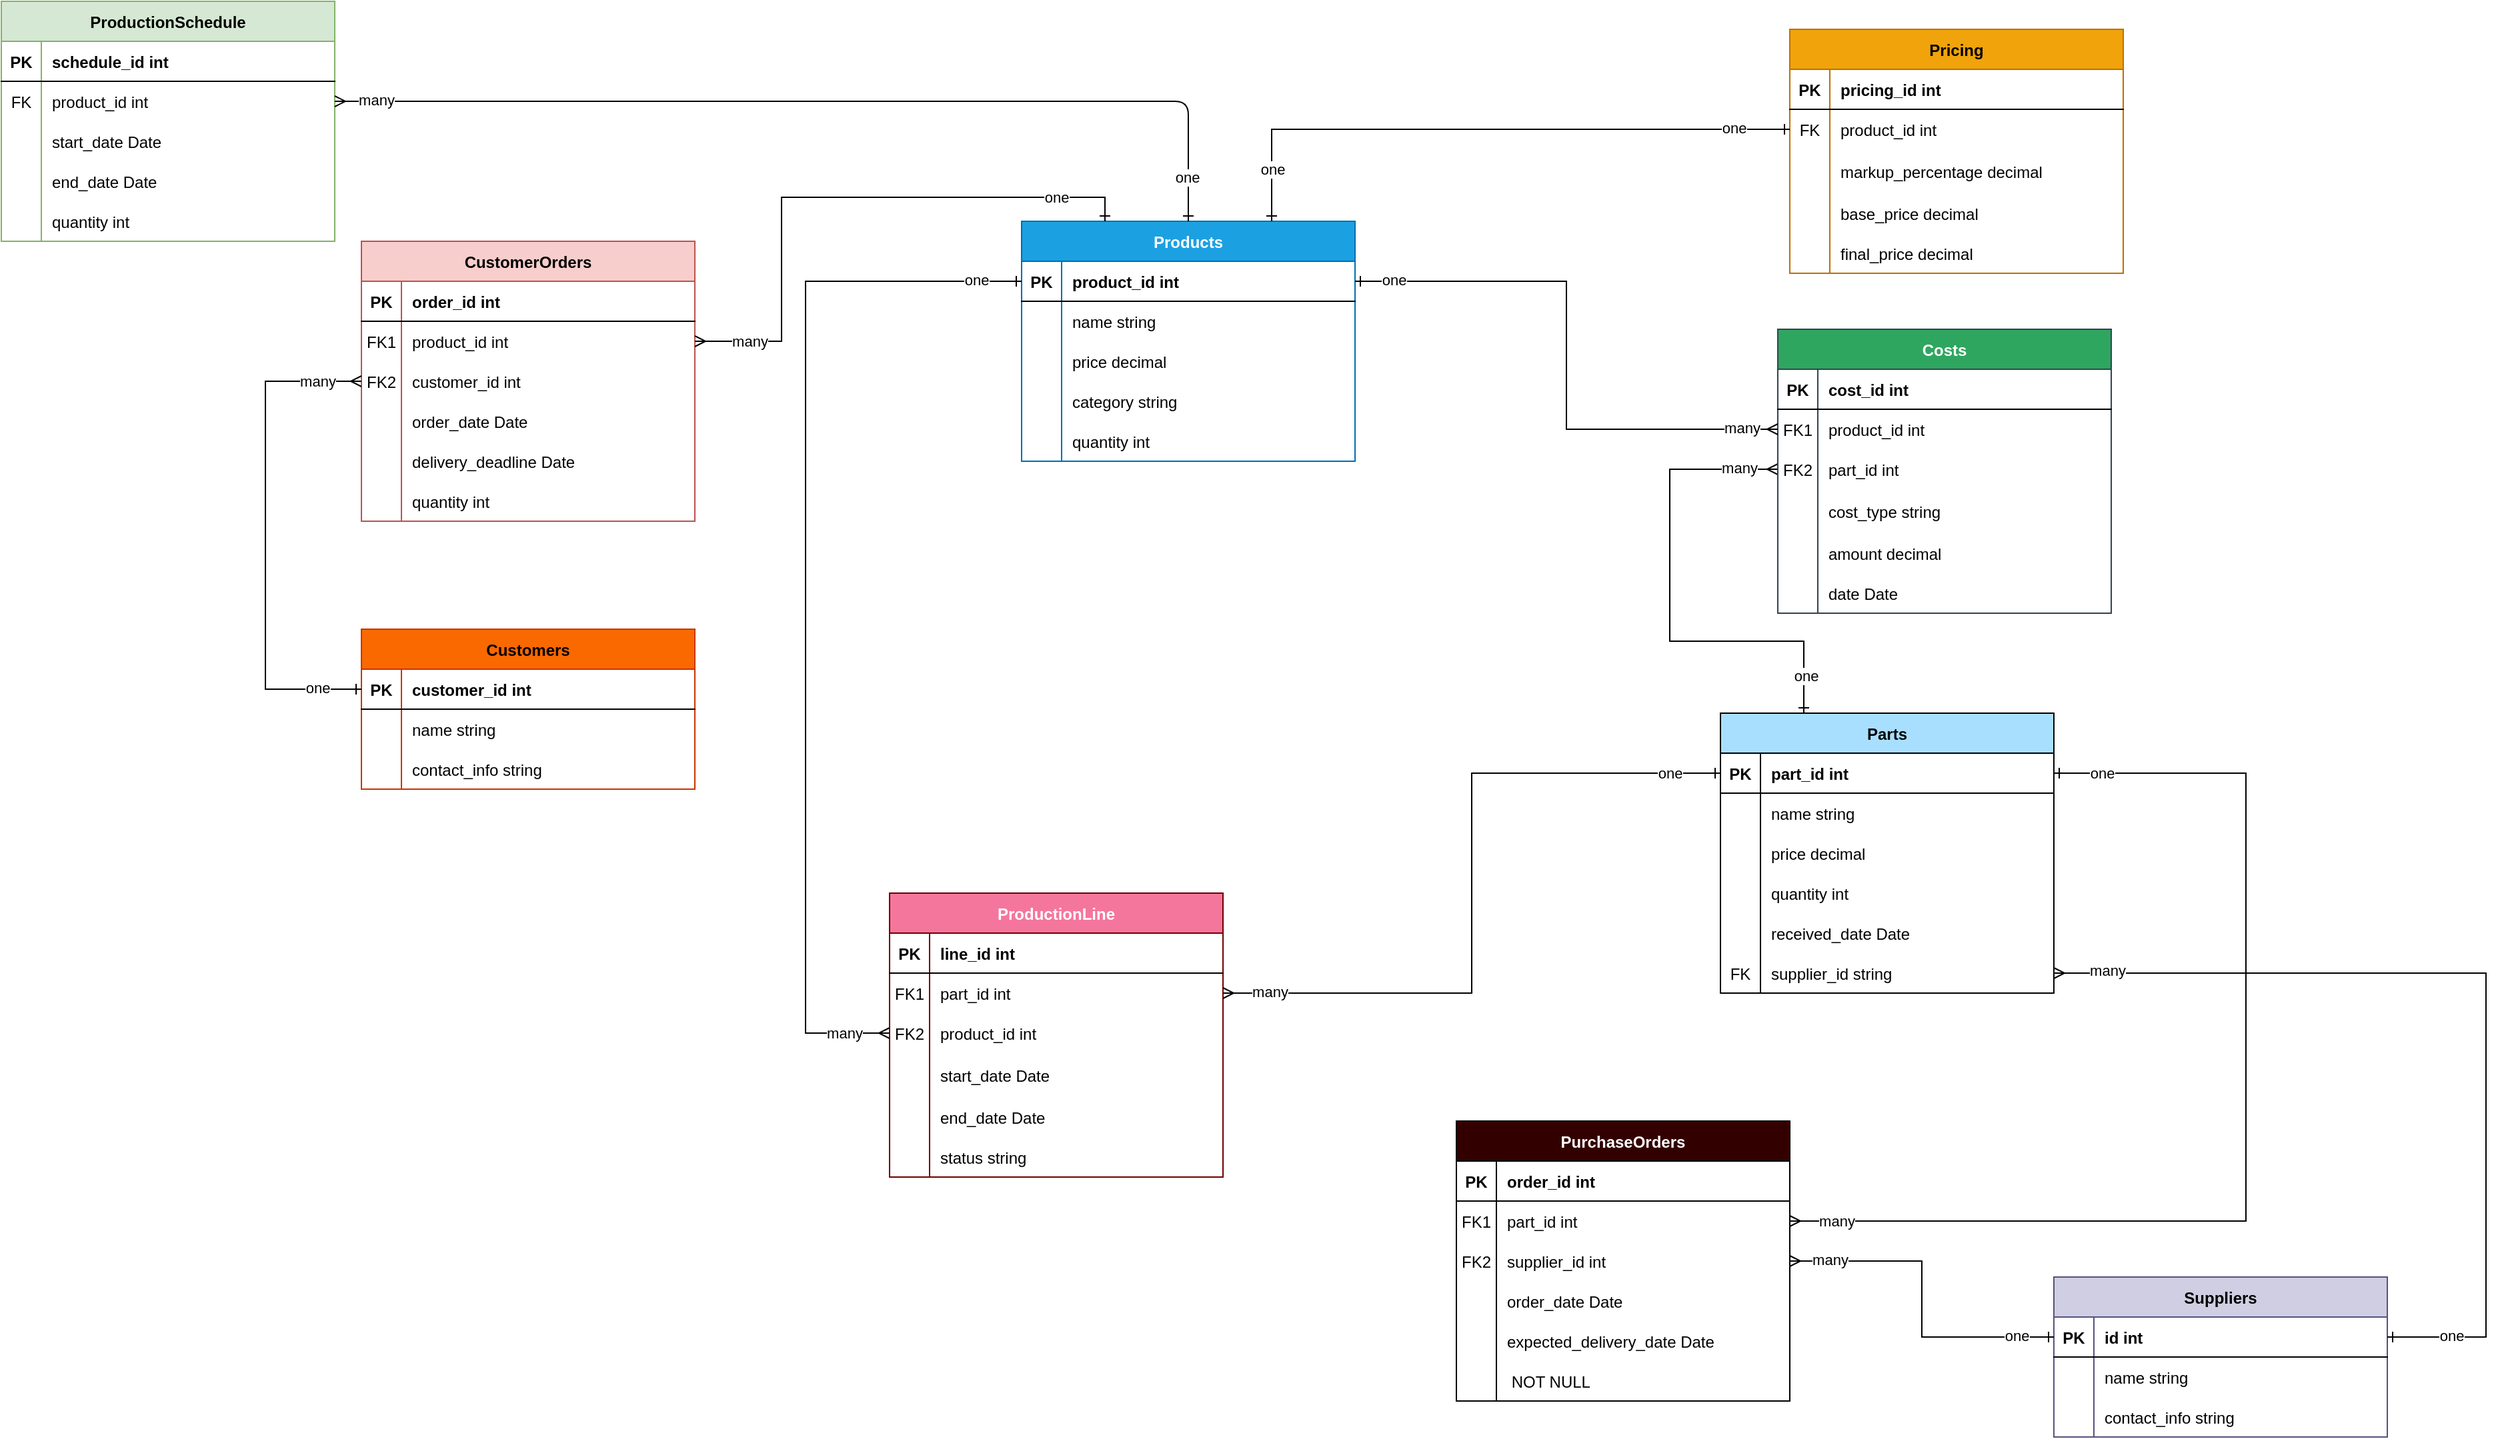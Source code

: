 <mxfile version="24.4.0" type="device">
  <diagram id="R2lEEEUBdFMjLlhIrx00" name="Page-1">
    <mxGraphModel dx="2000" dy="1576" grid="1" gridSize="9" guides="1" tooltips="1" connect="1" arrows="1" fold="1" page="1" pageScale="1" pageWidth="3300" pageHeight="4681" math="0" shadow="0" extFonts="Permanent Marker^https://fonts.googleapis.com/css?family=Permanent+Marker">
      <root>
        <mxCell id="0" />
        <mxCell id="1" parent="0" />
        <mxCell id="j4nOgxea_oAJAQF9kAQq-190" style="edgeStyle=orthogonalEdgeStyle;rounded=0;orthogonalLoop=1;jettySize=auto;html=1;exitX=0.25;exitY=0;exitDx=0;exitDy=0;entryX=0;entryY=0.5;entryDx=0;entryDy=0;endArrow=ERmany;endFill=0;startArrow=ERone;startFill=0;" edge="1" parent="1" source="C-vyLk0tnHw3VtMMgP7b-23" target="j4nOgxea_oAJAQF9kAQq-78">
          <mxGeometry relative="1" as="geometry">
            <Array as="points">
              <mxPoint x="1496" y="981" />
              <mxPoint x="1395" y="981" />
              <mxPoint x="1395" y="852" />
            </Array>
          </mxGeometry>
        </mxCell>
        <mxCell id="j4nOgxea_oAJAQF9kAQq-191" value="many" style="edgeLabel;html=1;align=center;verticalAlign=middle;resizable=0;points=[];" vertex="1" connectable="0" parent="j4nOgxea_oAJAQF9kAQq-190">
          <mxGeometry x="0.863" relative="1" as="geometry">
            <mxPoint x="-4" y="-1" as="offset" />
          </mxGeometry>
        </mxCell>
        <mxCell id="j4nOgxea_oAJAQF9kAQq-192" value="one" style="edgeLabel;html=1;align=center;verticalAlign=middle;resizable=0;points=[];" vertex="1" connectable="0" parent="j4nOgxea_oAJAQF9kAQq-190">
          <mxGeometry x="-0.846" relative="1" as="geometry">
            <mxPoint x="1" as="offset" />
          </mxGeometry>
        </mxCell>
        <mxCell id="C-vyLk0tnHw3VtMMgP7b-23" value="Parts" style="shape=table;startSize=30;container=1;collapsible=1;childLayout=tableLayout;fixedRows=1;rowLines=0;fontStyle=1;align=center;resizeLast=1;fillColor=#A8DFFF;" parent="1" vertex="1">
          <mxGeometry x="1433" y="1035" width="250" height="210" as="geometry">
            <mxRectangle x="120" y="120" width="100" height="30" as="alternateBounds" />
          </mxGeometry>
        </mxCell>
        <mxCell id="C-vyLk0tnHw3VtMMgP7b-24" value="" style="shape=partialRectangle;collapsible=0;dropTarget=0;pointerEvents=0;fillColor=none;points=[[0,0.5],[1,0.5]];portConstraint=eastwest;top=0;left=0;right=0;bottom=1;" parent="C-vyLk0tnHw3VtMMgP7b-23" vertex="1">
          <mxGeometry y="30" width="250" height="30" as="geometry" />
        </mxCell>
        <mxCell id="C-vyLk0tnHw3VtMMgP7b-25" value="PK" style="shape=partialRectangle;overflow=hidden;connectable=0;fillColor=none;top=0;left=0;bottom=0;right=0;fontStyle=1;" parent="C-vyLk0tnHw3VtMMgP7b-24" vertex="1">
          <mxGeometry width="30" height="30" as="geometry">
            <mxRectangle width="30" height="30" as="alternateBounds" />
          </mxGeometry>
        </mxCell>
        <mxCell id="C-vyLk0tnHw3VtMMgP7b-26" value="part_id int " style="shape=partialRectangle;overflow=hidden;connectable=0;fillColor=none;top=0;left=0;bottom=0;right=0;align=left;spacingLeft=6;fontStyle=1;" parent="C-vyLk0tnHw3VtMMgP7b-24" vertex="1">
          <mxGeometry x="30" width="220" height="30" as="geometry">
            <mxRectangle width="220" height="30" as="alternateBounds" />
          </mxGeometry>
        </mxCell>
        <mxCell id="C-vyLk0tnHw3VtMMgP7b-27" value="" style="shape=partialRectangle;collapsible=0;dropTarget=0;pointerEvents=0;fillColor=none;points=[[0,0.5],[1,0.5]];portConstraint=eastwest;top=0;left=0;right=0;bottom=0;" parent="C-vyLk0tnHw3VtMMgP7b-23" vertex="1">
          <mxGeometry y="60" width="250" height="30" as="geometry" />
        </mxCell>
        <mxCell id="C-vyLk0tnHw3VtMMgP7b-28" value="" style="shape=partialRectangle;overflow=hidden;connectable=0;fillColor=none;top=0;left=0;bottom=0;right=0;" parent="C-vyLk0tnHw3VtMMgP7b-27" vertex="1">
          <mxGeometry width="30" height="30" as="geometry">
            <mxRectangle width="30" height="30" as="alternateBounds" />
          </mxGeometry>
        </mxCell>
        <mxCell id="C-vyLk0tnHw3VtMMgP7b-29" value="name string" style="shape=partialRectangle;overflow=hidden;connectable=0;fillColor=none;top=0;left=0;bottom=0;right=0;align=left;spacingLeft=6;" parent="C-vyLk0tnHw3VtMMgP7b-27" vertex="1">
          <mxGeometry x="30" width="220" height="30" as="geometry">
            <mxRectangle width="220" height="30" as="alternateBounds" />
          </mxGeometry>
        </mxCell>
        <mxCell id="E6hGPJcKyw1M5PGFPjmm-20" style="shape=partialRectangle;collapsible=0;dropTarget=0;pointerEvents=0;fillColor=none;points=[[0,0.5],[1,0.5]];portConstraint=eastwest;top=0;left=0;right=0;bottom=0;" parent="C-vyLk0tnHw3VtMMgP7b-23" vertex="1">
          <mxGeometry y="90" width="250" height="30" as="geometry" />
        </mxCell>
        <mxCell id="E6hGPJcKyw1M5PGFPjmm-21" style="shape=partialRectangle;overflow=hidden;connectable=0;fillColor=none;top=0;left=0;bottom=0;right=0;" parent="E6hGPJcKyw1M5PGFPjmm-20" vertex="1">
          <mxGeometry width="30" height="30" as="geometry">
            <mxRectangle width="30" height="30" as="alternateBounds" />
          </mxGeometry>
        </mxCell>
        <mxCell id="E6hGPJcKyw1M5PGFPjmm-22" value="price decimal " style="shape=partialRectangle;overflow=hidden;connectable=0;fillColor=none;top=0;left=0;bottom=0;right=0;align=left;spacingLeft=6;" parent="E6hGPJcKyw1M5PGFPjmm-20" vertex="1">
          <mxGeometry x="30" width="220" height="30" as="geometry">
            <mxRectangle width="220" height="30" as="alternateBounds" />
          </mxGeometry>
        </mxCell>
        <mxCell id="E6hGPJcKyw1M5PGFPjmm-23" style="shape=partialRectangle;collapsible=0;dropTarget=0;pointerEvents=0;fillColor=none;points=[[0,0.5],[1,0.5]];portConstraint=eastwest;top=0;left=0;right=0;bottom=0;" parent="C-vyLk0tnHw3VtMMgP7b-23" vertex="1">
          <mxGeometry y="120" width="250" height="30" as="geometry" />
        </mxCell>
        <mxCell id="E6hGPJcKyw1M5PGFPjmm-24" style="shape=partialRectangle;overflow=hidden;connectable=0;fillColor=none;top=0;left=0;bottom=0;right=0;" parent="E6hGPJcKyw1M5PGFPjmm-23" vertex="1">
          <mxGeometry width="30" height="30" as="geometry">
            <mxRectangle width="30" height="30" as="alternateBounds" />
          </mxGeometry>
        </mxCell>
        <mxCell id="E6hGPJcKyw1M5PGFPjmm-25" value="quantity int" style="shape=partialRectangle;overflow=hidden;connectable=0;fillColor=none;top=0;left=0;bottom=0;right=0;align=left;spacingLeft=6;" parent="E6hGPJcKyw1M5PGFPjmm-23" vertex="1">
          <mxGeometry x="30" width="220" height="30" as="geometry">
            <mxRectangle width="220" height="30" as="alternateBounds" />
          </mxGeometry>
        </mxCell>
        <mxCell id="E6hGPJcKyw1M5PGFPjmm-26" style="shape=partialRectangle;collapsible=0;dropTarget=0;pointerEvents=0;fillColor=none;points=[[0,0.5],[1,0.5]];portConstraint=eastwest;top=0;left=0;right=0;bottom=0;" parent="C-vyLk0tnHw3VtMMgP7b-23" vertex="1">
          <mxGeometry y="150" width="250" height="30" as="geometry" />
        </mxCell>
        <mxCell id="E6hGPJcKyw1M5PGFPjmm-27" style="shape=partialRectangle;overflow=hidden;connectable=0;fillColor=none;top=0;left=0;bottom=0;right=0;" parent="E6hGPJcKyw1M5PGFPjmm-26" vertex="1">
          <mxGeometry width="30" height="30" as="geometry">
            <mxRectangle width="30" height="30" as="alternateBounds" />
          </mxGeometry>
        </mxCell>
        <mxCell id="E6hGPJcKyw1M5PGFPjmm-28" value="received_date Date" style="shape=partialRectangle;overflow=hidden;connectable=0;fillColor=none;top=0;left=0;bottom=0;right=0;align=left;spacingLeft=6;" parent="E6hGPJcKyw1M5PGFPjmm-26" vertex="1">
          <mxGeometry x="30" width="220" height="30" as="geometry">
            <mxRectangle width="220" height="30" as="alternateBounds" />
          </mxGeometry>
        </mxCell>
        <mxCell id="E6hGPJcKyw1M5PGFPjmm-29" style="shape=partialRectangle;collapsible=0;dropTarget=0;pointerEvents=0;fillColor=none;points=[[0,0.5],[1,0.5]];portConstraint=eastwest;top=0;left=0;right=0;bottom=0;" parent="C-vyLk0tnHw3VtMMgP7b-23" vertex="1">
          <mxGeometry y="180" width="250" height="30" as="geometry" />
        </mxCell>
        <mxCell id="E6hGPJcKyw1M5PGFPjmm-30" value="FK" style="shape=partialRectangle;overflow=hidden;connectable=0;fillColor=none;top=0;left=0;bottom=0;right=0;" parent="E6hGPJcKyw1M5PGFPjmm-29" vertex="1">
          <mxGeometry width="30" height="30" as="geometry">
            <mxRectangle width="30" height="30" as="alternateBounds" />
          </mxGeometry>
        </mxCell>
        <mxCell id="E6hGPJcKyw1M5PGFPjmm-31" value="supplier_id string" style="shape=partialRectangle;overflow=hidden;connectable=0;fillColor=none;top=0;left=0;bottom=0;right=0;align=left;spacingLeft=6;" parent="E6hGPJcKyw1M5PGFPjmm-29" vertex="1">
          <mxGeometry x="30" width="220" height="30" as="geometry">
            <mxRectangle width="220" height="30" as="alternateBounds" />
          </mxGeometry>
        </mxCell>
        <mxCell id="E6hGPJcKyw1M5PGFPjmm-32" value="Products" style="shape=table;startSize=30;container=1;collapsible=1;childLayout=tableLayout;fixedRows=1;rowLines=0;fontStyle=1;align=center;resizeLast=1;fillColor=#1ba1e2;fontColor=#ffffff;strokeColor=#006EAF;" parent="1" vertex="1">
          <mxGeometry x="909" y="666" width="250" height="180" as="geometry">
            <mxRectangle x="120" y="120" width="100" height="30" as="alternateBounds" />
          </mxGeometry>
        </mxCell>
        <mxCell id="E6hGPJcKyw1M5PGFPjmm-33" value="" style="shape=partialRectangle;collapsible=0;dropTarget=0;pointerEvents=0;fillColor=none;points=[[0,0.5],[1,0.5]];portConstraint=eastwest;top=0;left=0;right=0;bottom=1;" parent="E6hGPJcKyw1M5PGFPjmm-32" vertex="1">
          <mxGeometry y="30" width="250" height="30" as="geometry" />
        </mxCell>
        <mxCell id="E6hGPJcKyw1M5PGFPjmm-34" value="PK" style="shape=partialRectangle;overflow=hidden;connectable=0;fillColor=none;top=0;left=0;bottom=0;right=0;fontStyle=1;" parent="E6hGPJcKyw1M5PGFPjmm-33" vertex="1">
          <mxGeometry width="30" height="30" as="geometry">
            <mxRectangle width="30" height="30" as="alternateBounds" />
          </mxGeometry>
        </mxCell>
        <mxCell id="E6hGPJcKyw1M5PGFPjmm-35" value="product_id int " style="shape=partialRectangle;overflow=hidden;connectable=0;fillColor=none;top=0;left=0;bottom=0;right=0;align=left;spacingLeft=6;fontStyle=1;" parent="E6hGPJcKyw1M5PGFPjmm-33" vertex="1">
          <mxGeometry x="30" width="220" height="30" as="geometry">
            <mxRectangle width="220" height="30" as="alternateBounds" />
          </mxGeometry>
        </mxCell>
        <mxCell id="E6hGPJcKyw1M5PGFPjmm-36" value="" style="shape=partialRectangle;collapsible=0;dropTarget=0;pointerEvents=0;fillColor=none;points=[[0,0.5],[1,0.5]];portConstraint=eastwest;top=0;left=0;right=0;bottom=0;" parent="E6hGPJcKyw1M5PGFPjmm-32" vertex="1">
          <mxGeometry y="60" width="250" height="30" as="geometry" />
        </mxCell>
        <mxCell id="E6hGPJcKyw1M5PGFPjmm-37" value="" style="shape=partialRectangle;overflow=hidden;connectable=0;fillColor=none;top=0;left=0;bottom=0;right=0;" parent="E6hGPJcKyw1M5PGFPjmm-36" vertex="1">
          <mxGeometry width="30" height="30" as="geometry">
            <mxRectangle width="30" height="30" as="alternateBounds" />
          </mxGeometry>
        </mxCell>
        <mxCell id="E6hGPJcKyw1M5PGFPjmm-38" value="name string " style="shape=partialRectangle;overflow=hidden;connectable=0;fillColor=none;top=0;left=0;bottom=0;right=0;align=left;spacingLeft=6;" parent="E6hGPJcKyw1M5PGFPjmm-36" vertex="1">
          <mxGeometry x="30" width="220" height="30" as="geometry">
            <mxRectangle width="220" height="30" as="alternateBounds" />
          </mxGeometry>
        </mxCell>
        <mxCell id="E6hGPJcKyw1M5PGFPjmm-39" style="shape=partialRectangle;collapsible=0;dropTarget=0;pointerEvents=0;fillColor=none;points=[[0,0.5],[1,0.5]];portConstraint=eastwest;top=0;left=0;right=0;bottom=0;" parent="E6hGPJcKyw1M5PGFPjmm-32" vertex="1">
          <mxGeometry y="90" width="250" height="30" as="geometry" />
        </mxCell>
        <mxCell id="E6hGPJcKyw1M5PGFPjmm-40" style="shape=partialRectangle;overflow=hidden;connectable=0;fillColor=none;top=0;left=0;bottom=0;right=0;" parent="E6hGPJcKyw1M5PGFPjmm-39" vertex="1">
          <mxGeometry width="30" height="30" as="geometry">
            <mxRectangle width="30" height="30" as="alternateBounds" />
          </mxGeometry>
        </mxCell>
        <mxCell id="E6hGPJcKyw1M5PGFPjmm-41" value="price decimal " style="shape=partialRectangle;overflow=hidden;connectable=0;fillColor=none;top=0;left=0;bottom=0;right=0;align=left;spacingLeft=6;" parent="E6hGPJcKyw1M5PGFPjmm-39" vertex="1">
          <mxGeometry x="30" width="220" height="30" as="geometry">
            <mxRectangle width="220" height="30" as="alternateBounds" />
          </mxGeometry>
        </mxCell>
        <mxCell id="E6hGPJcKyw1M5PGFPjmm-42" style="shape=partialRectangle;collapsible=0;dropTarget=0;pointerEvents=0;fillColor=none;points=[[0,0.5],[1,0.5]];portConstraint=eastwest;top=0;left=0;right=0;bottom=0;" parent="E6hGPJcKyw1M5PGFPjmm-32" vertex="1">
          <mxGeometry y="120" width="250" height="30" as="geometry" />
        </mxCell>
        <mxCell id="E6hGPJcKyw1M5PGFPjmm-43" style="shape=partialRectangle;overflow=hidden;connectable=0;fillColor=none;top=0;left=0;bottom=0;right=0;" parent="E6hGPJcKyw1M5PGFPjmm-42" vertex="1">
          <mxGeometry width="30" height="30" as="geometry">
            <mxRectangle width="30" height="30" as="alternateBounds" />
          </mxGeometry>
        </mxCell>
        <mxCell id="E6hGPJcKyw1M5PGFPjmm-44" value="category string " style="shape=partialRectangle;overflow=hidden;connectable=0;fillColor=none;top=0;left=0;bottom=0;right=0;align=left;spacingLeft=6;" parent="E6hGPJcKyw1M5PGFPjmm-42" vertex="1">
          <mxGeometry x="30" width="220" height="30" as="geometry">
            <mxRectangle width="220" height="30" as="alternateBounds" />
          </mxGeometry>
        </mxCell>
        <mxCell id="E6hGPJcKyw1M5PGFPjmm-45" style="shape=partialRectangle;collapsible=0;dropTarget=0;pointerEvents=0;fillColor=none;points=[[0,0.5],[1,0.5]];portConstraint=eastwest;top=0;left=0;right=0;bottom=0;" parent="E6hGPJcKyw1M5PGFPjmm-32" vertex="1">
          <mxGeometry y="150" width="250" height="30" as="geometry" />
        </mxCell>
        <mxCell id="E6hGPJcKyw1M5PGFPjmm-46" style="shape=partialRectangle;overflow=hidden;connectable=0;fillColor=none;top=0;left=0;bottom=0;right=0;" parent="E6hGPJcKyw1M5PGFPjmm-45" vertex="1">
          <mxGeometry width="30" height="30" as="geometry">
            <mxRectangle width="30" height="30" as="alternateBounds" />
          </mxGeometry>
        </mxCell>
        <mxCell id="E6hGPJcKyw1M5PGFPjmm-47" value="quantity int " style="shape=partialRectangle;overflow=hidden;connectable=0;fillColor=none;top=0;left=0;bottom=0;right=0;align=left;spacingLeft=6;" parent="E6hGPJcKyw1M5PGFPjmm-45" vertex="1">
          <mxGeometry x="30" width="220" height="30" as="geometry">
            <mxRectangle width="220" height="30" as="alternateBounds" />
          </mxGeometry>
        </mxCell>
        <mxCell id="E6hGPJcKyw1M5PGFPjmm-51" value="PurchaseOrders" style="shape=table;startSize=30;container=1;collapsible=1;childLayout=tableLayout;fixedRows=1;rowLines=0;fontStyle=1;align=center;resizeLast=1;fillColor=#330000;fontColor=#FFFFFF;" parent="1" vertex="1">
          <mxGeometry x="1235" y="1341" width="250" height="210" as="geometry">
            <mxRectangle x="120" y="120" width="100" height="30" as="alternateBounds" />
          </mxGeometry>
        </mxCell>
        <mxCell id="E6hGPJcKyw1M5PGFPjmm-52" value="" style="shape=partialRectangle;collapsible=0;dropTarget=0;pointerEvents=0;fillColor=none;points=[[0,0.5],[1,0.5]];portConstraint=eastwest;top=0;left=0;right=0;bottom=1;" parent="E6hGPJcKyw1M5PGFPjmm-51" vertex="1">
          <mxGeometry y="30" width="250" height="30" as="geometry" />
        </mxCell>
        <mxCell id="E6hGPJcKyw1M5PGFPjmm-53" value="PK" style="shape=partialRectangle;overflow=hidden;connectable=0;fillColor=none;top=0;left=0;bottom=0;right=0;fontStyle=1;" parent="E6hGPJcKyw1M5PGFPjmm-52" vertex="1">
          <mxGeometry width="30" height="30" as="geometry">
            <mxRectangle width="30" height="30" as="alternateBounds" />
          </mxGeometry>
        </mxCell>
        <mxCell id="E6hGPJcKyw1M5PGFPjmm-54" value="order_id int" style="shape=partialRectangle;overflow=hidden;connectable=0;fillColor=none;top=0;left=0;bottom=0;right=0;align=left;spacingLeft=6;fontStyle=1;" parent="E6hGPJcKyw1M5PGFPjmm-52" vertex="1">
          <mxGeometry x="30" width="220" height="30" as="geometry">
            <mxRectangle width="220" height="30" as="alternateBounds" />
          </mxGeometry>
        </mxCell>
        <mxCell id="E6hGPJcKyw1M5PGFPjmm-55" value="" style="shape=partialRectangle;collapsible=0;dropTarget=0;pointerEvents=0;fillColor=none;points=[[0,0.5],[1,0.5]];portConstraint=eastwest;top=0;left=0;right=0;bottom=0;" parent="E6hGPJcKyw1M5PGFPjmm-51" vertex="1">
          <mxGeometry y="60" width="250" height="30" as="geometry" />
        </mxCell>
        <mxCell id="E6hGPJcKyw1M5PGFPjmm-56" value="FK1" style="shape=partialRectangle;overflow=hidden;connectable=0;fillColor=none;top=0;left=0;bottom=0;right=0;" parent="E6hGPJcKyw1M5PGFPjmm-55" vertex="1">
          <mxGeometry width="30" height="30" as="geometry">
            <mxRectangle width="30" height="30" as="alternateBounds" />
          </mxGeometry>
        </mxCell>
        <mxCell id="E6hGPJcKyw1M5PGFPjmm-57" value="part_id int" style="shape=partialRectangle;overflow=hidden;connectable=0;fillColor=none;top=0;left=0;bottom=0;right=0;align=left;spacingLeft=6;" parent="E6hGPJcKyw1M5PGFPjmm-55" vertex="1">
          <mxGeometry x="30" width="220" height="30" as="geometry">
            <mxRectangle width="220" height="30" as="alternateBounds" />
          </mxGeometry>
        </mxCell>
        <mxCell id="E6hGPJcKyw1M5PGFPjmm-58" style="shape=partialRectangle;collapsible=0;dropTarget=0;pointerEvents=0;fillColor=none;points=[[0,0.5],[1,0.5]];portConstraint=eastwest;top=0;left=0;right=0;bottom=0;" parent="E6hGPJcKyw1M5PGFPjmm-51" vertex="1">
          <mxGeometry y="90" width="250" height="30" as="geometry" />
        </mxCell>
        <mxCell id="E6hGPJcKyw1M5PGFPjmm-59" value="FK2" style="shape=partialRectangle;overflow=hidden;connectable=0;fillColor=none;top=0;left=0;bottom=0;right=0;" parent="E6hGPJcKyw1M5PGFPjmm-58" vertex="1">
          <mxGeometry width="30" height="30" as="geometry">
            <mxRectangle width="30" height="30" as="alternateBounds" />
          </mxGeometry>
        </mxCell>
        <mxCell id="E6hGPJcKyw1M5PGFPjmm-60" value="supplier_id int" style="shape=partialRectangle;overflow=hidden;connectable=0;fillColor=none;top=0;left=0;bottom=0;right=0;align=left;spacingLeft=6;" parent="E6hGPJcKyw1M5PGFPjmm-58" vertex="1">
          <mxGeometry x="30" width="220" height="30" as="geometry">
            <mxRectangle width="220" height="30" as="alternateBounds" />
          </mxGeometry>
        </mxCell>
        <mxCell id="E6hGPJcKyw1M5PGFPjmm-61" style="shape=partialRectangle;collapsible=0;dropTarget=0;pointerEvents=0;fillColor=none;points=[[0,0.5],[1,0.5]];portConstraint=eastwest;top=0;left=0;right=0;bottom=0;" parent="E6hGPJcKyw1M5PGFPjmm-51" vertex="1">
          <mxGeometry y="120" width="250" height="30" as="geometry" />
        </mxCell>
        <mxCell id="E6hGPJcKyw1M5PGFPjmm-62" style="shape=partialRectangle;overflow=hidden;connectable=0;fillColor=none;top=0;left=0;bottom=0;right=0;" parent="E6hGPJcKyw1M5PGFPjmm-61" vertex="1">
          <mxGeometry width="30" height="30" as="geometry">
            <mxRectangle width="30" height="30" as="alternateBounds" />
          </mxGeometry>
        </mxCell>
        <mxCell id="E6hGPJcKyw1M5PGFPjmm-63" value="order_date Date" style="shape=partialRectangle;overflow=hidden;connectable=0;fillColor=none;top=0;left=0;bottom=0;right=0;align=left;spacingLeft=6;" parent="E6hGPJcKyw1M5PGFPjmm-61" vertex="1">
          <mxGeometry x="30" width="220" height="30" as="geometry">
            <mxRectangle width="220" height="30" as="alternateBounds" />
          </mxGeometry>
        </mxCell>
        <mxCell id="E6hGPJcKyw1M5PGFPjmm-67" style="shape=partialRectangle;collapsible=0;dropTarget=0;pointerEvents=0;fillColor=none;points=[[0,0.5],[1,0.5]];portConstraint=eastwest;top=0;left=0;right=0;bottom=0;" parent="E6hGPJcKyw1M5PGFPjmm-51" vertex="1">
          <mxGeometry y="150" width="250" height="30" as="geometry" />
        </mxCell>
        <mxCell id="E6hGPJcKyw1M5PGFPjmm-68" style="shape=partialRectangle;overflow=hidden;connectable=0;fillColor=none;top=0;left=0;bottom=0;right=0;" parent="E6hGPJcKyw1M5PGFPjmm-67" vertex="1">
          <mxGeometry width="30" height="30" as="geometry">
            <mxRectangle width="30" height="30" as="alternateBounds" />
          </mxGeometry>
        </mxCell>
        <mxCell id="E6hGPJcKyw1M5PGFPjmm-69" value="expected_delivery_date Date" style="shape=partialRectangle;overflow=hidden;connectable=0;fillColor=none;top=0;left=0;bottom=0;right=0;align=left;spacingLeft=6;" parent="E6hGPJcKyw1M5PGFPjmm-67" vertex="1">
          <mxGeometry x="30" width="220" height="30" as="geometry">
            <mxRectangle width="220" height="30" as="alternateBounds" />
          </mxGeometry>
        </mxCell>
        <mxCell id="E6hGPJcKyw1M5PGFPjmm-64" style="shape=partialRectangle;collapsible=0;dropTarget=0;pointerEvents=0;fillColor=none;points=[[0,0.5],[1,0.5]];portConstraint=eastwest;top=0;left=0;right=0;bottom=0;" parent="E6hGPJcKyw1M5PGFPjmm-51" vertex="1">
          <mxGeometry y="180" width="250" height="30" as="geometry" />
        </mxCell>
        <mxCell id="E6hGPJcKyw1M5PGFPjmm-65" style="shape=partialRectangle;overflow=hidden;connectable=0;fillColor=none;top=0;left=0;bottom=0;right=0;" parent="E6hGPJcKyw1M5PGFPjmm-64" vertex="1">
          <mxGeometry width="30" height="30" as="geometry">
            <mxRectangle width="30" height="30" as="alternateBounds" />
          </mxGeometry>
        </mxCell>
        <mxCell id="E6hGPJcKyw1M5PGFPjmm-66" value=" NOT NULL" style="shape=partialRectangle;overflow=hidden;connectable=0;fillColor=none;top=0;left=0;bottom=0;right=0;align=left;spacingLeft=6;" parent="E6hGPJcKyw1M5PGFPjmm-64" vertex="1">
          <mxGeometry x="30" width="220" height="30" as="geometry">
            <mxRectangle width="220" height="30" as="alternateBounds" />
          </mxGeometry>
        </mxCell>
        <mxCell id="E6hGPJcKyw1M5PGFPjmm-71" value="Suppliers" style="shape=table;startSize=30;container=1;collapsible=1;childLayout=tableLayout;fixedRows=1;rowLines=0;fontStyle=1;align=center;resizeLast=1;fillColor=#d0cee2;strokeColor=#56517e;" parent="1" vertex="1">
          <mxGeometry x="1683" y="1458" width="250" height="120" as="geometry">
            <mxRectangle x="120" y="120" width="100" height="30" as="alternateBounds" />
          </mxGeometry>
        </mxCell>
        <mxCell id="E6hGPJcKyw1M5PGFPjmm-72" value="" style="shape=partialRectangle;collapsible=0;dropTarget=0;pointerEvents=0;fillColor=none;points=[[0,0.5],[1,0.5]];portConstraint=eastwest;top=0;left=0;right=0;bottom=1;" parent="E6hGPJcKyw1M5PGFPjmm-71" vertex="1">
          <mxGeometry y="30" width="250" height="30" as="geometry" />
        </mxCell>
        <mxCell id="E6hGPJcKyw1M5PGFPjmm-73" value="PK" style="shape=partialRectangle;overflow=hidden;connectable=0;fillColor=none;top=0;left=0;bottom=0;right=0;fontStyle=1;" parent="E6hGPJcKyw1M5PGFPjmm-72" vertex="1">
          <mxGeometry width="30" height="30" as="geometry">
            <mxRectangle width="30" height="30" as="alternateBounds" />
          </mxGeometry>
        </mxCell>
        <mxCell id="E6hGPJcKyw1M5PGFPjmm-74" value="id int " style="shape=partialRectangle;overflow=hidden;connectable=0;fillColor=none;top=0;left=0;bottom=0;right=0;align=left;spacingLeft=6;fontStyle=1;" parent="E6hGPJcKyw1M5PGFPjmm-72" vertex="1">
          <mxGeometry x="30" width="220" height="30" as="geometry">
            <mxRectangle width="220" height="30" as="alternateBounds" />
          </mxGeometry>
        </mxCell>
        <mxCell id="E6hGPJcKyw1M5PGFPjmm-75" value="" style="shape=partialRectangle;collapsible=0;dropTarget=0;pointerEvents=0;fillColor=none;points=[[0,0.5],[1,0.5]];portConstraint=eastwest;top=0;left=0;right=0;bottom=0;" parent="E6hGPJcKyw1M5PGFPjmm-71" vertex="1">
          <mxGeometry y="60" width="250" height="30" as="geometry" />
        </mxCell>
        <mxCell id="E6hGPJcKyw1M5PGFPjmm-76" value="" style="shape=partialRectangle;overflow=hidden;connectable=0;fillColor=none;top=0;left=0;bottom=0;right=0;" parent="E6hGPJcKyw1M5PGFPjmm-75" vertex="1">
          <mxGeometry width="30" height="30" as="geometry">
            <mxRectangle width="30" height="30" as="alternateBounds" />
          </mxGeometry>
        </mxCell>
        <mxCell id="E6hGPJcKyw1M5PGFPjmm-77" value="name string " style="shape=partialRectangle;overflow=hidden;connectable=0;fillColor=none;top=0;left=0;bottom=0;right=0;align=left;spacingLeft=6;" parent="E6hGPJcKyw1M5PGFPjmm-75" vertex="1">
          <mxGeometry x="30" width="220" height="30" as="geometry">
            <mxRectangle width="220" height="30" as="alternateBounds" />
          </mxGeometry>
        </mxCell>
        <mxCell id="E6hGPJcKyw1M5PGFPjmm-81" style="shape=partialRectangle;collapsible=0;dropTarget=0;pointerEvents=0;fillColor=none;points=[[0,0.5],[1,0.5]];portConstraint=eastwest;top=0;left=0;right=0;bottom=0;" parent="E6hGPJcKyw1M5PGFPjmm-71" vertex="1">
          <mxGeometry y="90" width="250" height="30" as="geometry" />
        </mxCell>
        <mxCell id="E6hGPJcKyw1M5PGFPjmm-82" style="shape=partialRectangle;overflow=hidden;connectable=0;fillColor=none;top=0;left=0;bottom=0;right=0;" parent="E6hGPJcKyw1M5PGFPjmm-81" vertex="1">
          <mxGeometry width="30" height="30" as="geometry">
            <mxRectangle width="30" height="30" as="alternateBounds" />
          </mxGeometry>
        </mxCell>
        <mxCell id="E6hGPJcKyw1M5PGFPjmm-83" value="contact_info string " style="shape=partialRectangle;overflow=hidden;connectable=0;fillColor=none;top=0;left=0;bottom=0;right=0;align=left;spacingLeft=6;" parent="E6hGPJcKyw1M5PGFPjmm-81" vertex="1">
          <mxGeometry x="30" width="220" height="30" as="geometry">
            <mxRectangle width="220" height="30" as="alternateBounds" />
          </mxGeometry>
        </mxCell>
        <mxCell id="j4nOgxea_oAJAQF9kAQq-1" value="CustomerOrders" style="shape=table;startSize=30;container=1;collapsible=1;childLayout=tableLayout;fixedRows=1;rowLines=0;fontStyle=1;align=center;resizeLast=1;fillColor=#f8cecc;strokeColor=#b85450;" vertex="1" parent="1">
          <mxGeometry x="414" y="681" width="250" height="210" as="geometry">
            <mxRectangle x="120" y="120" width="100" height="30" as="alternateBounds" />
          </mxGeometry>
        </mxCell>
        <mxCell id="j4nOgxea_oAJAQF9kAQq-2" value="" style="shape=partialRectangle;collapsible=0;dropTarget=0;pointerEvents=0;fillColor=none;points=[[0,0.5],[1,0.5]];portConstraint=eastwest;top=0;left=0;right=0;bottom=1;" vertex="1" parent="j4nOgxea_oAJAQF9kAQq-1">
          <mxGeometry y="30" width="250" height="30" as="geometry" />
        </mxCell>
        <mxCell id="j4nOgxea_oAJAQF9kAQq-3" value="PK" style="shape=partialRectangle;overflow=hidden;connectable=0;fillColor=none;top=0;left=0;bottom=0;right=0;fontStyle=1;" vertex="1" parent="j4nOgxea_oAJAQF9kAQq-2">
          <mxGeometry width="30" height="30" as="geometry">
            <mxRectangle width="30" height="30" as="alternateBounds" />
          </mxGeometry>
        </mxCell>
        <mxCell id="j4nOgxea_oAJAQF9kAQq-4" value="order_id int " style="shape=partialRectangle;overflow=hidden;connectable=0;fillColor=none;top=0;left=0;bottom=0;right=0;align=left;spacingLeft=6;fontStyle=1;" vertex="1" parent="j4nOgxea_oAJAQF9kAQq-2">
          <mxGeometry x="30" width="220" height="30" as="geometry">
            <mxRectangle width="220" height="30" as="alternateBounds" />
          </mxGeometry>
        </mxCell>
        <mxCell id="j4nOgxea_oAJAQF9kAQq-5" value="" style="shape=partialRectangle;collapsible=0;dropTarget=0;pointerEvents=0;fillColor=none;points=[[0,0.5],[1,0.5]];portConstraint=eastwest;top=0;left=0;right=0;bottom=0;" vertex="1" parent="j4nOgxea_oAJAQF9kAQq-1">
          <mxGeometry y="60" width="250" height="30" as="geometry" />
        </mxCell>
        <mxCell id="j4nOgxea_oAJAQF9kAQq-6" value="FK1" style="shape=partialRectangle;overflow=hidden;connectable=0;fillColor=none;top=0;left=0;bottom=0;right=0;" vertex="1" parent="j4nOgxea_oAJAQF9kAQq-5">
          <mxGeometry width="30" height="30" as="geometry">
            <mxRectangle width="30" height="30" as="alternateBounds" />
          </mxGeometry>
        </mxCell>
        <mxCell id="j4nOgxea_oAJAQF9kAQq-7" value="product_id int " style="shape=partialRectangle;overflow=hidden;connectable=0;fillColor=none;top=0;left=0;bottom=0;right=0;align=left;spacingLeft=6;" vertex="1" parent="j4nOgxea_oAJAQF9kAQq-5">
          <mxGeometry x="30" width="220" height="30" as="geometry">
            <mxRectangle width="220" height="30" as="alternateBounds" />
          </mxGeometry>
        </mxCell>
        <mxCell id="j4nOgxea_oAJAQF9kAQq-133" style="shape=partialRectangle;collapsible=0;dropTarget=0;pointerEvents=0;fillColor=none;points=[[0,0.5],[1,0.5]];portConstraint=eastwest;top=0;left=0;right=0;bottom=0;" vertex="1" parent="j4nOgxea_oAJAQF9kAQq-1">
          <mxGeometry y="90" width="250" height="30" as="geometry" />
        </mxCell>
        <mxCell id="j4nOgxea_oAJAQF9kAQq-134" value="FK2" style="shape=partialRectangle;overflow=hidden;connectable=0;fillColor=none;top=0;left=0;bottom=0;right=0;" vertex="1" parent="j4nOgxea_oAJAQF9kAQq-133">
          <mxGeometry width="30" height="30" as="geometry">
            <mxRectangle width="30" height="30" as="alternateBounds" />
          </mxGeometry>
        </mxCell>
        <mxCell id="j4nOgxea_oAJAQF9kAQq-135" value="customer_id int" style="shape=partialRectangle;overflow=hidden;connectable=0;fillColor=none;top=0;left=0;bottom=0;right=0;align=left;spacingLeft=6;" vertex="1" parent="j4nOgxea_oAJAQF9kAQq-133">
          <mxGeometry x="30" width="220" height="30" as="geometry">
            <mxRectangle width="220" height="30" as="alternateBounds" />
          </mxGeometry>
        </mxCell>
        <mxCell id="j4nOgxea_oAJAQF9kAQq-11" style="shape=partialRectangle;collapsible=0;dropTarget=0;pointerEvents=0;fillColor=none;points=[[0,0.5],[1,0.5]];portConstraint=eastwest;top=0;left=0;right=0;bottom=0;" vertex="1" parent="j4nOgxea_oAJAQF9kAQq-1">
          <mxGeometry y="120" width="250" height="30" as="geometry" />
        </mxCell>
        <mxCell id="j4nOgxea_oAJAQF9kAQq-12" style="shape=partialRectangle;overflow=hidden;connectable=0;fillColor=none;top=0;left=0;bottom=0;right=0;" vertex="1" parent="j4nOgxea_oAJAQF9kAQq-11">
          <mxGeometry width="30" height="30" as="geometry">
            <mxRectangle width="30" height="30" as="alternateBounds" />
          </mxGeometry>
        </mxCell>
        <mxCell id="j4nOgxea_oAJAQF9kAQq-13" value="order_date Date " style="shape=partialRectangle;overflow=hidden;connectable=0;fillColor=none;top=0;left=0;bottom=0;right=0;align=left;spacingLeft=6;" vertex="1" parent="j4nOgxea_oAJAQF9kAQq-11">
          <mxGeometry x="30" width="220" height="30" as="geometry">
            <mxRectangle width="220" height="30" as="alternateBounds" />
          </mxGeometry>
        </mxCell>
        <mxCell id="j4nOgxea_oAJAQF9kAQq-14" style="shape=partialRectangle;collapsible=0;dropTarget=0;pointerEvents=0;fillColor=none;points=[[0,0.5],[1,0.5]];portConstraint=eastwest;top=0;left=0;right=0;bottom=0;" vertex="1" parent="j4nOgxea_oAJAQF9kAQq-1">
          <mxGeometry y="150" width="250" height="30" as="geometry" />
        </mxCell>
        <mxCell id="j4nOgxea_oAJAQF9kAQq-15" style="shape=partialRectangle;overflow=hidden;connectable=0;fillColor=none;top=0;left=0;bottom=0;right=0;" vertex="1" parent="j4nOgxea_oAJAQF9kAQq-14">
          <mxGeometry width="30" height="30" as="geometry">
            <mxRectangle width="30" height="30" as="alternateBounds" />
          </mxGeometry>
        </mxCell>
        <mxCell id="j4nOgxea_oAJAQF9kAQq-16" value="delivery_deadline Date " style="shape=partialRectangle;overflow=hidden;connectable=0;fillColor=none;top=0;left=0;bottom=0;right=0;align=left;spacingLeft=6;" vertex="1" parent="j4nOgxea_oAJAQF9kAQq-14">
          <mxGeometry x="30" width="220" height="30" as="geometry">
            <mxRectangle width="220" height="30" as="alternateBounds" />
          </mxGeometry>
        </mxCell>
        <mxCell id="j4nOgxea_oAJAQF9kAQq-17" style="shape=partialRectangle;collapsible=0;dropTarget=0;pointerEvents=0;fillColor=none;points=[[0,0.5],[1,0.5]];portConstraint=eastwest;top=0;left=0;right=0;bottom=0;" vertex="1" parent="j4nOgxea_oAJAQF9kAQq-1">
          <mxGeometry y="180" width="250" height="30" as="geometry" />
        </mxCell>
        <mxCell id="j4nOgxea_oAJAQF9kAQq-18" style="shape=partialRectangle;overflow=hidden;connectable=0;fillColor=none;top=0;left=0;bottom=0;right=0;" vertex="1" parent="j4nOgxea_oAJAQF9kAQq-17">
          <mxGeometry width="30" height="30" as="geometry">
            <mxRectangle width="30" height="30" as="alternateBounds" />
          </mxGeometry>
        </mxCell>
        <mxCell id="j4nOgxea_oAJAQF9kAQq-19" value="quantity int " style="shape=partialRectangle;overflow=hidden;connectable=0;fillColor=none;top=0;left=0;bottom=0;right=0;align=left;spacingLeft=6;" vertex="1" parent="j4nOgxea_oAJAQF9kAQq-17">
          <mxGeometry x="30" width="220" height="30" as="geometry">
            <mxRectangle width="220" height="30" as="alternateBounds" />
          </mxGeometry>
        </mxCell>
        <mxCell id="j4nOgxea_oAJAQF9kAQq-20" value="Customers" style="shape=table;startSize=30;container=1;collapsible=1;childLayout=tableLayout;fixedRows=1;rowLines=0;fontStyle=1;align=center;resizeLast=1;fillColor=#fa6800;fontColor=#000000;strokeColor=#C73500;" vertex="1" parent="1">
          <mxGeometry x="414" y="972" width="250" height="120" as="geometry">
            <mxRectangle x="414" y="972" width="100" height="30" as="alternateBounds" />
          </mxGeometry>
        </mxCell>
        <mxCell id="j4nOgxea_oAJAQF9kAQq-21" value="" style="shape=partialRectangle;collapsible=0;dropTarget=0;pointerEvents=0;fillColor=none;points=[[0,0.5],[1,0.5]];portConstraint=eastwest;top=0;left=0;right=0;bottom=1;" vertex="1" parent="j4nOgxea_oAJAQF9kAQq-20">
          <mxGeometry y="30" width="250" height="30" as="geometry" />
        </mxCell>
        <mxCell id="j4nOgxea_oAJAQF9kAQq-22" value="PK" style="shape=partialRectangle;overflow=hidden;connectable=0;fillColor=none;top=0;left=0;bottom=0;right=0;fontStyle=1;" vertex="1" parent="j4nOgxea_oAJAQF9kAQq-21">
          <mxGeometry width="30" height="30" as="geometry">
            <mxRectangle width="30" height="30" as="alternateBounds" />
          </mxGeometry>
        </mxCell>
        <mxCell id="j4nOgxea_oAJAQF9kAQq-23" value="customer_id int " style="shape=partialRectangle;overflow=hidden;connectable=0;fillColor=none;top=0;left=0;bottom=0;right=0;align=left;spacingLeft=6;fontStyle=1;" vertex="1" parent="j4nOgxea_oAJAQF9kAQq-21">
          <mxGeometry x="30" width="220" height="30" as="geometry">
            <mxRectangle width="220" height="30" as="alternateBounds" />
          </mxGeometry>
        </mxCell>
        <mxCell id="j4nOgxea_oAJAQF9kAQq-24" value="" style="shape=partialRectangle;collapsible=0;dropTarget=0;pointerEvents=0;fillColor=none;points=[[0,0.5],[1,0.5]];portConstraint=eastwest;top=0;left=0;right=0;bottom=0;" vertex="1" parent="j4nOgxea_oAJAQF9kAQq-20">
          <mxGeometry y="60" width="250" height="30" as="geometry" />
        </mxCell>
        <mxCell id="j4nOgxea_oAJAQF9kAQq-25" value="" style="shape=partialRectangle;overflow=hidden;connectable=0;fillColor=none;top=0;left=0;bottom=0;right=0;" vertex="1" parent="j4nOgxea_oAJAQF9kAQq-24">
          <mxGeometry width="30" height="30" as="geometry">
            <mxRectangle width="30" height="30" as="alternateBounds" />
          </mxGeometry>
        </mxCell>
        <mxCell id="j4nOgxea_oAJAQF9kAQq-26" value="name string" style="shape=partialRectangle;overflow=hidden;connectable=0;fillColor=none;top=0;left=0;bottom=0;right=0;align=left;spacingLeft=6;" vertex="1" parent="j4nOgxea_oAJAQF9kAQq-24">
          <mxGeometry x="30" width="220" height="30" as="geometry">
            <mxRectangle width="220" height="30" as="alternateBounds" />
          </mxGeometry>
        </mxCell>
        <mxCell id="j4nOgxea_oAJAQF9kAQq-27" style="shape=partialRectangle;collapsible=0;dropTarget=0;pointerEvents=0;fillColor=none;points=[[0,0.5],[1,0.5]];portConstraint=eastwest;top=0;left=0;right=0;bottom=0;" vertex="1" parent="j4nOgxea_oAJAQF9kAQq-20">
          <mxGeometry y="90" width="250" height="30" as="geometry" />
        </mxCell>
        <mxCell id="j4nOgxea_oAJAQF9kAQq-28" style="shape=partialRectangle;overflow=hidden;connectable=0;fillColor=none;top=0;left=0;bottom=0;right=0;" vertex="1" parent="j4nOgxea_oAJAQF9kAQq-27">
          <mxGeometry width="30" height="30" as="geometry">
            <mxRectangle width="30" height="30" as="alternateBounds" />
          </mxGeometry>
        </mxCell>
        <mxCell id="j4nOgxea_oAJAQF9kAQq-29" value="contact_info string" style="shape=partialRectangle;overflow=hidden;connectable=0;fillColor=none;top=0;left=0;bottom=0;right=0;align=left;spacingLeft=6;" vertex="1" parent="j4nOgxea_oAJAQF9kAQq-27">
          <mxGeometry x="30" width="220" height="30" as="geometry">
            <mxRectangle width="220" height="30" as="alternateBounds" />
          </mxGeometry>
        </mxCell>
        <mxCell id="j4nOgxea_oAJAQF9kAQq-30" value="ProductionSchedule" style="shape=table;startSize=30;container=1;collapsible=1;childLayout=tableLayout;fixedRows=1;rowLines=0;fontStyle=1;align=center;resizeLast=1;fillColor=#d5e8d4;strokeColor=#82b366;" vertex="1" parent="1">
          <mxGeometry x="144" y="501" width="250" height="180" as="geometry">
            <mxRectangle x="120" y="120" width="100" height="30" as="alternateBounds" />
          </mxGeometry>
        </mxCell>
        <mxCell id="j4nOgxea_oAJAQF9kAQq-31" value="" style="shape=partialRectangle;collapsible=0;dropTarget=0;pointerEvents=0;fillColor=none;points=[[0,0.5],[1,0.5]];portConstraint=eastwest;top=0;left=0;right=0;bottom=1;" vertex="1" parent="j4nOgxea_oAJAQF9kAQq-30">
          <mxGeometry y="30" width="250" height="30" as="geometry" />
        </mxCell>
        <mxCell id="j4nOgxea_oAJAQF9kAQq-32" value="PK" style="shape=partialRectangle;overflow=hidden;connectable=0;fillColor=none;top=0;left=0;bottom=0;right=0;fontStyle=1;" vertex="1" parent="j4nOgxea_oAJAQF9kAQq-31">
          <mxGeometry width="30" height="30" as="geometry">
            <mxRectangle width="30" height="30" as="alternateBounds" />
          </mxGeometry>
        </mxCell>
        <mxCell id="j4nOgxea_oAJAQF9kAQq-33" value="schedule_id int " style="shape=partialRectangle;overflow=hidden;connectable=0;fillColor=none;top=0;left=0;bottom=0;right=0;align=left;spacingLeft=6;fontStyle=1;" vertex="1" parent="j4nOgxea_oAJAQF9kAQq-31">
          <mxGeometry x="30" width="220" height="30" as="geometry">
            <mxRectangle width="220" height="30" as="alternateBounds" />
          </mxGeometry>
        </mxCell>
        <mxCell id="j4nOgxea_oAJAQF9kAQq-37" style="shape=partialRectangle;collapsible=0;dropTarget=0;pointerEvents=0;fillColor=none;points=[[0,0.5],[1,0.5]];portConstraint=eastwest;top=0;left=0;right=0;bottom=0;" vertex="1" parent="j4nOgxea_oAJAQF9kAQq-30">
          <mxGeometry y="60" width="250" height="30" as="geometry" />
        </mxCell>
        <mxCell id="j4nOgxea_oAJAQF9kAQq-38" value="FK" style="shape=partialRectangle;overflow=hidden;connectable=0;fillColor=none;top=0;left=0;bottom=0;right=0;" vertex="1" parent="j4nOgxea_oAJAQF9kAQq-37">
          <mxGeometry width="30" height="30" as="geometry">
            <mxRectangle width="30" height="30" as="alternateBounds" />
          </mxGeometry>
        </mxCell>
        <mxCell id="j4nOgxea_oAJAQF9kAQq-39" value="product_id int" style="shape=partialRectangle;overflow=hidden;connectable=0;fillColor=none;top=0;left=0;bottom=0;right=0;align=left;spacingLeft=6;" vertex="1" parent="j4nOgxea_oAJAQF9kAQq-37">
          <mxGeometry x="30" width="220" height="30" as="geometry">
            <mxRectangle width="220" height="30" as="alternateBounds" />
          </mxGeometry>
        </mxCell>
        <mxCell id="j4nOgxea_oAJAQF9kAQq-40" style="shape=partialRectangle;collapsible=0;dropTarget=0;pointerEvents=0;fillColor=none;points=[[0,0.5],[1,0.5]];portConstraint=eastwest;top=0;left=0;right=0;bottom=0;" vertex="1" parent="j4nOgxea_oAJAQF9kAQq-30">
          <mxGeometry y="90" width="250" height="30" as="geometry" />
        </mxCell>
        <mxCell id="j4nOgxea_oAJAQF9kAQq-41" style="shape=partialRectangle;overflow=hidden;connectable=0;fillColor=none;top=0;left=0;bottom=0;right=0;" vertex="1" parent="j4nOgxea_oAJAQF9kAQq-40">
          <mxGeometry width="30" height="30" as="geometry">
            <mxRectangle width="30" height="30" as="alternateBounds" />
          </mxGeometry>
        </mxCell>
        <mxCell id="j4nOgxea_oAJAQF9kAQq-42" value="start_date Date " style="shape=partialRectangle;overflow=hidden;connectable=0;fillColor=none;top=0;left=0;bottom=0;right=0;align=left;spacingLeft=6;" vertex="1" parent="j4nOgxea_oAJAQF9kAQq-40">
          <mxGeometry x="30" width="220" height="30" as="geometry">
            <mxRectangle width="220" height="30" as="alternateBounds" />
          </mxGeometry>
        </mxCell>
        <mxCell id="j4nOgxea_oAJAQF9kAQq-43" style="shape=partialRectangle;collapsible=0;dropTarget=0;pointerEvents=0;fillColor=none;points=[[0,0.5],[1,0.5]];portConstraint=eastwest;top=0;left=0;right=0;bottom=0;" vertex="1" parent="j4nOgxea_oAJAQF9kAQq-30">
          <mxGeometry y="120" width="250" height="30" as="geometry" />
        </mxCell>
        <mxCell id="j4nOgxea_oAJAQF9kAQq-44" style="shape=partialRectangle;overflow=hidden;connectable=0;fillColor=none;top=0;left=0;bottom=0;right=0;" vertex="1" parent="j4nOgxea_oAJAQF9kAQq-43">
          <mxGeometry width="30" height="30" as="geometry">
            <mxRectangle width="30" height="30" as="alternateBounds" />
          </mxGeometry>
        </mxCell>
        <mxCell id="j4nOgxea_oAJAQF9kAQq-45" value="end_date Date " style="shape=partialRectangle;overflow=hidden;connectable=0;fillColor=none;top=0;left=0;bottom=0;right=0;align=left;spacingLeft=6;" vertex="1" parent="j4nOgxea_oAJAQF9kAQq-43">
          <mxGeometry x="30" width="220" height="30" as="geometry">
            <mxRectangle width="220" height="30" as="alternateBounds" />
          </mxGeometry>
        </mxCell>
        <mxCell id="j4nOgxea_oAJAQF9kAQq-46" style="shape=partialRectangle;collapsible=0;dropTarget=0;pointerEvents=0;fillColor=none;points=[[0,0.5],[1,0.5]];portConstraint=eastwest;top=0;left=0;right=0;bottom=0;" vertex="1" parent="j4nOgxea_oAJAQF9kAQq-30">
          <mxGeometry y="150" width="250" height="30" as="geometry" />
        </mxCell>
        <mxCell id="j4nOgxea_oAJAQF9kAQq-47" style="shape=partialRectangle;overflow=hidden;connectable=0;fillColor=none;top=0;left=0;bottom=0;right=0;" vertex="1" parent="j4nOgxea_oAJAQF9kAQq-46">
          <mxGeometry width="30" height="30" as="geometry">
            <mxRectangle width="30" height="30" as="alternateBounds" />
          </mxGeometry>
        </mxCell>
        <mxCell id="j4nOgxea_oAJAQF9kAQq-48" value="quantity int " style="shape=partialRectangle;overflow=hidden;connectable=0;fillColor=none;top=0;left=0;bottom=0;right=0;align=left;spacingLeft=6;" vertex="1" parent="j4nOgxea_oAJAQF9kAQq-46">
          <mxGeometry x="30" width="220" height="30" as="geometry">
            <mxRectangle width="220" height="30" as="alternateBounds" />
          </mxGeometry>
        </mxCell>
        <mxCell id="j4nOgxea_oAJAQF9kAQq-49" value="ProductionLine" style="shape=table;startSize=30;container=1;collapsible=1;childLayout=tableLayout;fixedRows=1;rowLines=0;fontStyle=1;align=center;resizeLast=1;fillColor=#F5769C;strokeColor=#6F0000;fontColor=#ffffff;" vertex="1" parent="1">
          <mxGeometry x="810" y="1170" width="250" height="213" as="geometry">
            <mxRectangle x="110" y="1548" width="100" height="30" as="alternateBounds" />
          </mxGeometry>
        </mxCell>
        <mxCell id="j4nOgxea_oAJAQF9kAQq-50" value="" style="shape=partialRectangle;collapsible=0;dropTarget=0;pointerEvents=0;fillColor=none;points=[[0,0.5],[1,0.5]];portConstraint=eastwest;top=0;left=0;right=0;bottom=1;" vertex="1" parent="j4nOgxea_oAJAQF9kAQq-49">
          <mxGeometry y="30" width="250" height="30" as="geometry" />
        </mxCell>
        <mxCell id="j4nOgxea_oAJAQF9kAQq-51" value="PK" style="shape=partialRectangle;overflow=hidden;connectable=0;fillColor=none;top=0;left=0;bottom=0;right=0;fontStyle=1;" vertex="1" parent="j4nOgxea_oAJAQF9kAQq-50">
          <mxGeometry width="30" height="30" as="geometry">
            <mxRectangle width="30" height="30" as="alternateBounds" />
          </mxGeometry>
        </mxCell>
        <mxCell id="j4nOgxea_oAJAQF9kAQq-52" value="line_id int" style="shape=partialRectangle;overflow=hidden;connectable=0;fillColor=none;top=0;left=0;bottom=0;right=0;align=left;spacingLeft=6;fontStyle=1;" vertex="1" parent="j4nOgxea_oAJAQF9kAQq-50">
          <mxGeometry x="30" width="220" height="30" as="geometry">
            <mxRectangle width="220" height="30" as="alternateBounds" />
          </mxGeometry>
        </mxCell>
        <mxCell id="j4nOgxea_oAJAQF9kAQq-65" style="shape=partialRectangle;collapsible=0;dropTarget=0;pointerEvents=0;fillColor=none;points=[[0,0.5],[1,0.5]];portConstraint=eastwest;top=0;left=0;right=0;bottom=0;" vertex="1" parent="j4nOgxea_oAJAQF9kAQq-49">
          <mxGeometry y="60" width="250" height="30" as="geometry" />
        </mxCell>
        <mxCell id="j4nOgxea_oAJAQF9kAQq-66" value="FK1" style="shape=partialRectangle;overflow=hidden;connectable=0;fillColor=none;top=0;left=0;bottom=0;right=0;" vertex="1" parent="j4nOgxea_oAJAQF9kAQq-65">
          <mxGeometry width="30" height="30" as="geometry">
            <mxRectangle width="30" height="30" as="alternateBounds" />
          </mxGeometry>
        </mxCell>
        <mxCell id="j4nOgxea_oAJAQF9kAQq-67" value="part_id int" style="shape=partialRectangle;overflow=hidden;connectable=0;fillColor=none;top=0;left=0;bottom=0;right=0;align=left;spacingLeft=6;" vertex="1" parent="j4nOgxea_oAJAQF9kAQq-65">
          <mxGeometry x="30" width="220" height="30" as="geometry">
            <mxRectangle width="220" height="30" as="alternateBounds" />
          </mxGeometry>
        </mxCell>
        <mxCell id="j4nOgxea_oAJAQF9kAQq-53" style="shape=partialRectangle;collapsible=0;dropTarget=0;pointerEvents=0;fillColor=none;points=[[0,0.5],[1,0.5]];portConstraint=eastwest;top=0;left=0;right=0;bottom=0;" vertex="1" parent="j4nOgxea_oAJAQF9kAQq-49">
          <mxGeometry y="90" width="250" height="30" as="geometry" />
        </mxCell>
        <mxCell id="j4nOgxea_oAJAQF9kAQq-54" value="FK2" style="shape=partialRectangle;overflow=hidden;connectable=0;fillColor=none;top=0;left=0;bottom=0;right=0;" vertex="1" parent="j4nOgxea_oAJAQF9kAQq-53">
          <mxGeometry width="30" height="30" as="geometry">
            <mxRectangle width="30" height="30" as="alternateBounds" />
          </mxGeometry>
        </mxCell>
        <mxCell id="j4nOgxea_oAJAQF9kAQq-55" value="product_id int" style="shape=partialRectangle;overflow=hidden;connectable=0;fillColor=none;top=0;left=0;bottom=0;right=0;align=left;spacingLeft=6;" vertex="1" parent="j4nOgxea_oAJAQF9kAQq-53">
          <mxGeometry x="30" width="220" height="30" as="geometry">
            <mxRectangle width="220" height="30" as="alternateBounds" />
          </mxGeometry>
        </mxCell>
        <mxCell id="j4nOgxea_oAJAQF9kAQq-56" style="shape=partialRectangle;collapsible=0;dropTarget=0;pointerEvents=0;fillColor=none;points=[[0,0.5],[1,0.5]];portConstraint=eastwest;top=0;left=0;right=0;bottom=0;" vertex="1" parent="j4nOgxea_oAJAQF9kAQq-49">
          <mxGeometry y="120" width="250" height="33" as="geometry" />
        </mxCell>
        <mxCell id="j4nOgxea_oAJAQF9kAQq-57" style="shape=partialRectangle;overflow=hidden;connectable=0;fillColor=none;top=0;left=0;bottom=0;right=0;" vertex="1" parent="j4nOgxea_oAJAQF9kAQq-56">
          <mxGeometry width="30" height="33" as="geometry">
            <mxRectangle width="30" height="33" as="alternateBounds" />
          </mxGeometry>
        </mxCell>
        <mxCell id="j4nOgxea_oAJAQF9kAQq-58" value="start_date Date" style="shape=partialRectangle;overflow=hidden;connectable=0;fillColor=none;top=0;left=0;bottom=0;right=0;align=left;spacingLeft=6;" vertex="1" parent="j4nOgxea_oAJAQF9kAQq-56">
          <mxGeometry x="30" width="220" height="33" as="geometry">
            <mxRectangle width="220" height="33" as="alternateBounds" />
          </mxGeometry>
        </mxCell>
        <mxCell id="j4nOgxea_oAJAQF9kAQq-59" style="shape=partialRectangle;collapsible=0;dropTarget=0;pointerEvents=0;fillColor=none;points=[[0,0.5],[1,0.5]];portConstraint=eastwest;top=0;left=0;right=0;bottom=0;" vertex="1" parent="j4nOgxea_oAJAQF9kAQq-49">
          <mxGeometry y="153" width="250" height="30" as="geometry" />
        </mxCell>
        <mxCell id="j4nOgxea_oAJAQF9kAQq-60" style="shape=partialRectangle;overflow=hidden;connectable=0;fillColor=none;top=0;left=0;bottom=0;right=0;" vertex="1" parent="j4nOgxea_oAJAQF9kAQq-59">
          <mxGeometry width="30" height="30" as="geometry">
            <mxRectangle width="30" height="30" as="alternateBounds" />
          </mxGeometry>
        </mxCell>
        <mxCell id="j4nOgxea_oAJAQF9kAQq-61" value="end_date Date" style="shape=partialRectangle;overflow=hidden;connectable=0;fillColor=none;top=0;left=0;bottom=0;right=0;align=left;spacingLeft=6;" vertex="1" parent="j4nOgxea_oAJAQF9kAQq-59">
          <mxGeometry x="30" width="220" height="30" as="geometry">
            <mxRectangle width="220" height="30" as="alternateBounds" />
          </mxGeometry>
        </mxCell>
        <mxCell id="j4nOgxea_oAJAQF9kAQq-62" style="shape=partialRectangle;collapsible=0;dropTarget=0;pointerEvents=0;fillColor=none;points=[[0,0.5],[1,0.5]];portConstraint=eastwest;top=0;left=0;right=0;bottom=0;" vertex="1" parent="j4nOgxea_oAJAQF9kAQq-49">
          <mxGeometry y="183" width="250" height="30" as="geometry" />
        </mxCell>
        <mxCell id="j4nOgxea_oAJAQF9kAQq-63" style="shape=partialRectangle;overflow=hidden;connectable=0;fillColor=none;top=0;left=0;bottom=0;right=0;" vertex="1" parent="j4nOgxea_oAJAQF9kAQq-62">
          <mxGeometry width="30" height="30" as="geometry">
            <mxRectangle width="30" height="30" as="alternateBounds" />
          </mxGeometry>
        </mxCell>
        <mxCell id="j4nOgxea_oAJAQF9kAQq-64" value="status string" style="shape=partialRectangle;overflow=hidden;connectable=0;fillColor=none;top=0;left=0;bottom=0;right=0;align=left;spacingLeft=6;" vertex="1" parent="j4nOgxea_oAJAQF9kAQq-62">
          <mxGeometry x="30" width="220" height="30" as="geometry">
            <mxRectangle width="220" height="30" as="alternateBounds" />
          </mxGeometry>
        </mxCell>
        <mxCell id="j4nOgxea_oAJAQF9kAQq-71" value="Costs" style="shape=table;startSize=30;container=1;collapsible=1;childLayout=tableLayout;fixedRows=1;rowLines=0;fontStyle=1;align=center;resizeLast=1;fillColor=#2FA65F;fontColor=#ffffff;strokeColor=#314354;" vertex="1" parent="1">
          <mxGeometry x="1476" y="747" width="250" height="213" as="geometry">
            <mxRectangle x="110" y="1548" width="100" height="30" as="alternateBounds" />
          </mxGeometry>
        </mxCell>
        <mxCell id="j4nOgxea_oAJAQF9kAQq-72" value="" style="shape=partialRectangle;collapsible=0;dropTarget=0;pointerEvents=0;fillColor=none;points=[[0,0.5],[1,0.5]];portConstraint=eastwest;top=0;left=0;right=0;bottom=1;" vertex="1" parent="j4nOgxea_oAJAQF9kAQq-71">
          <mxGeometry y="30" width="250" height="30" as="geometry" />
        </mxCell>
        <mxCell id="j4nOgxea_oAJAQF9kAQq-73" value="PK" style="shape=partialRectangle;overflow=hidden;connectable=0;fillColor=none;top=0;left=0;bottom=0;right=0;fontStyle=1;" vertex="1" parent="j4nOgxea_oAJAQF9kAQq-72">
          <mxGeometry width="30" height="30" as="geometry">
            <mxRectangle width="30" height="30" as="alternateBounds" />
          </mxGeometry>
        </mxCell>
        <mxCell id="j4nOgxea_oAJAQF9kAQq-74" value="cost_id int" style="shape=partialRectangle;overflow=hidden;connectable=0;fillColor=none;top=0;left=0;bottom=0;right=0;align=left;spacingLeft=6;fontStyle=1;" vertex="1" parent="j4nOgxea_oAJAQF9kAQq-72">
          <mxGeometry x="30" width="220" height="30" as="geometry">
            <mxRectangle width="220" height="30" as="alternateBounds" />
          </mxGeometry>
        </mxCell>
        <mxCell id="j4nOgxea_oAJAQF9kAQq-75" style="shape=partialRectangle;collapsible=0;dropTarget=0;pointerEvents=0;fillColor=none;points=[[0,0.5],[1,0.5]];portConstraint=eastwest;top=0;left=0;right=0;bottom=0;" vertex="1" parent="j4nOgxea_oAJAQF9kAQq-71">
          <mxGeometry y="60" width="250" height="30" as="geometry" />
        </mxCell>
        <mxCell id="j4nOgxea_oAJAQF9kAQq-76" value="FK1" style="shape=partialRectangle;overflow=hidden;connectable=0;fillColor=none;top=0;left=0;bottom=0;right=0;" vertex="1" parent="j4nOgxea_oAJAQF9kAQq-75">
          <mxGeometry width="30" height="30" as="geometry">
            <mxRectangle width="30" height="30" as="alternateBounds" />
          </mxGeometry>
        </mxCell>
        <mxCell id="j4nOgxea_oAJAQF9kAQq-77" value="product_id int" style="shape=partialRectangle;overflow=hidden;connectable=0;fillColor=none;top=0;left=0;bottom=0;right=0;align=left;spacingLeft=6;" vertex="1" parent="j4nOgxea_oAJAQF9kAQq-75">
          <mxGeometry x="30" width="220" height="30" as="geometry">
            <mxRectangle width="220" height="30" as="alternateBounds" />
          </mxGeometry>
        </mxCell>
        <mxCell id="j4nOgxea_oAJAQF9kAQq-78" style="shape=partialRectangle;collapsible=0;dropTarget=0;pointerEvents=0;fillColor=none;points=[[0,0.5],[1,0.5]];portConstraint=eastwest;top=0;left=0;right=0;bottom=0;" vertex="1" parent="j4nOgxea_oAJAQF9kAQq-71">
          <mxGeometry y="90" width="250" height="30" as="geometry" />
        </mxCell>
        <mxCell id="j4nOgxea_oAJAQF9kAQq-79" value="FK2" style="shape=partialRectangle;overflow=hidden;connectable=0;fillColor=none;top=0;left=0;bottom=0;right=0;" vertex="1" parent="j4nOgxea_oAJAQF9kAQq-78">
          <mxGeometry width="30" height="30" as="geometry">
            <mxRectangle width="30" height="30" as="alternateBounds" />
          </mxGeometry>
        </mxCell>
        <mxCell id="j4nOgxea_oAJAQF9kAQq-80" value="part_id int" style="shape=partialRectangle;overflow=hidden;connectable=0;fillColor=none;top=0;left=0;bottom=0;right=0;align=left;spacingLeft=6;" vertex="1" parent="j4nOgxea_oAJAQF9kAQq-78">
          <mxGeometry x="30" width="220" height="30" as="geometry">
            <mxRectangle width="220" height="30" as="alternateBounds" />
          </mxGeometry>
        </mxCell>
        <mxCell id="j4nOgxea_oAJAQF9kAQq-81" style="shape=partialRectangle;collapsible=0;dropTarget=0;pointerEvents=0;fillColor=none;points=[[0,0.5],[1,0.5]];portConstraint=eastwest;top=0;left=0;right=0;bottom=0;" vertex="1" parent="j4nOgxea_oAJAQF9kAQq-71">
          <mxGeometry y="120" width="250" height="33" as="geometry" />
        </mxCell>
        <mxCell id="j4nOgxea_oAJAQF9kAQq-82" style="shape=partialRectangle;overflow=hidden;connectable=0;fillColor=none;top=0;left=0;bottom=0;right=0;" vertex="1" parent="j4nOgxea_oAJAQF9kAQq-81">
          <mxGeometry width="30" height="33" as="geometry">
            <mxRectangle width="30" height="33" as="alternateBounds" />
          </mxGeometry>
        </mxCell>
        <mxCell id="j4nOgxea_oAJAQF9kAQq-83" value="cost_type string" style="shape=partialRectangle;overflow=hidden;connectable=0;fillColor=none;top=0;left=0;bottom=0;right=0;align=left;spacingLeft=6;" vertex="1" parent="j4nOgxea_oAJAQF9kAQq-81">
          <mxGeometry x="30" width="220" height="33" as="geometry">
            <mxRectangle width="220" height="33" as="alternateBounds" />
          </mxGeometry>
        </mxCell>
        <mxCell id="j4nOgxea_oAJAQF9kAQq-84" style="shape=partialRectangle;collapsible=0;dropTarget=0;pointerEvents=0;fillColor=none;points=[[0,0.5],[1,0.5]];portConstraint=eastwest;top=0;left=0;right=0;bottom=0;" vertex="1" parent="j4nOgxea_oAJAQF9kAQq-71">
          <mxGeometry y="153" width="250" height="30" as="geometry" />
        </mxCell>
        <mxCell id="j4nOgxea_oAJAQF9kAQq-85" style="shape=partialRectangle;overflow=hidden;connectable=0;fillColor=none;top=0;left=0;bottom=0;right=0;" vertex="1" parent="j4nOgxea_oAJAQF9kAQq-84">
          <mxGeometry width="30" height="30" as="geometry">
            <mxRectangle width="30" height="30" as="alternateBounds" />
          </mxGeometry>
        </mxCell>
        <mxCell id="j4nOgxea_oAJAQF9kAQq-86" value="amount decimal" style="shape=partialRectangle;overflow=hidden;connectable=0;fillColor=none;top=0;left=0;bottom=0;right=0;align=left;spacingLeft=6;" vertex="1" parent="j4nOgxea_oAJAQF9kAQq-84">
          <mxGeometry x="30" width="220" height="30" as="geometry">
            <mxRectangle width="220" height="30" as="alternateBounds" />
          </mxGeometry>
        </mxCell>
        <mxCell id="j4nOgxea_oAJAQF9kAQq-87" style="shape=partialRectangle;collapsible=0;dropTarget=0;pointerEvents=0;fillColor=none;points=[[0,0.5],[1,0.5]];portConstraint=eastwest;top=0;left=0;right=0;bottom=0;" vertex="1" parent="j4nOgxea_oAJAQF9kAQq-71">
          <mxGeometry y="183" width="250" height="30" as="geometry" />
        </mxCell>
        <mxCell id="j4nOgxea_oAJAQF9kAQq-88" style="shape=partialRectangle;overflow=hidden;connectable=0;fillColor=none;top=0;left=0;bottom=0;right=0;" vertex="1" parent="j4nOgxea_oAJAQF9kAQq-87">
          <mxGeometry width="30" height="30" as="geometry">
            <mxRectangle width="30" height="30" as="alternateBounds" />
          </mxGeometry>
        </mxCell>
        <mxCell id="j4nOgxea_oAJAQF9kAQq-89" value="date Date" style="shape=partialRectangle;overflow=hidden;connectable=0;fillColor=none;top=0;left=0;bottom=0;right=0;align=left;spacingLeft=6;" vertex="1" parent="j4nOgxea_oAJAQF9kAQq-87">
          <mxGeometry x="30" width="220" height="30" as="geometry">
            <mxRectangle width="220" height="30" as="alternateBounds" />
          </mxGeometry>
        </mxCell>
        <mxCell id="j4nOgxea_oAJAQF9kAQq-90" value="Pricing" style="shape=table;startSize=30;container=1;collapsible=1;childLayout=tableLayout;fixedRows=1;rowLines=0;fontStyle=1;align=center;resizeLast=1;fillColor=#f0a30a;strokeColor=#BD7000;fontColor=#000000;" vertex="1" parent="1">
          <mxGeometry x="1485" y="522" width="250" height="183" as="geometry">
            <mxRectangle x="110" y="1548" width="100" height="30" as="alternateBounds" />
          </mxGeometry>
        </mxCell>
        <mxCell id="j4nOgxea_oAJAQF9kAQq-91" value="" style="shape=partialRectangle;collapsible=0;dropTarget=0;pointerEvents=0;fillColor=none;points=[[0,0.5],[1,0.5]];portConstraint=eastwest;top=0;left=0;right=0;bottom=1;" vertex="1" parent="j4nOgxea_oAJAQF9kAQq-90">
          <mxGeometry y="30" width="250" height="30" as="geometry" />
        </mxCell>
        <mxCell id="j4nOgxea_oAJAQF9kAQq-92" value="PK" style="shape=partialRectangle;overflow=hidden;connectable=0;fillColor=none;top=0;left=0;bottom=0;right=0;fontStyle=1;" vertex="1" parent="j4nOgxea_oAJAQF9kAQq-91">
          <mxGeometry width="30" height="30" as="geometry">
            <mxRectangle width="30" height="30" as="alternateBounds" />
          </mxGeometry>
        </mxCell>
        <mxCell id="j4nOgxea_oAJAQF9kAQq-93" value="pricing_id int" style="shape=partialRectangle;overflow=hidden;connectable=0;fillColor=none;top=0;left=0;bottom=0;right=0;align=left;spacingLeft=6;fontStyle=1;" vertex="1" parent="j4nOgxea_oAJAQF9kAQq-91">
          <mxGeometry x="30" width="220" height="30" as="geometry">
            <mxRectangle width="220" height="30" as="alternateBounds" />
          </mxGeometry>
        </mxCell>
        <mxCell id="j4nOgxea_oAJAQF9kAQq-97" style="shape=partialRectangle;collapsible=0;dropTarget=0;pointerEvents=0;fillColor=none;points=[[0,0.5],[1,0.5]];portConstraint=eastwest;top=0;left=0;right=0;bottom=0;" vertex="1" parent="j4nOgxea_oAJAQF9kAQq-90">
          <mxGeometry y="60" width="250" height="30" as="geometry" />
        </mxCell>
        <mxCell id="j4nOgxea_oAJAQF9kAQq-98" value="FK" style="shape=partialRectangle;overflow=hidden;connectable=0;fillColor=none;top=0;left=0;bottom=0;right=0;" vertex="1" parent="j4nOgxea_oAJAQF9kAQq-97">
          <mxGeometry width="30" height="30" as="geometry">
            <mxRectangle width="30" height="30" as="alternateBounds" />
          </mxGeometry>
        </mxCell>
        <mxCell id="j4nOgxea_oAJAQF9kAQq-99" value="product_id int" style="shape=partialRectangle;overflow=hidden;connectable=0;fillColor=none;top=0;left=0;bottom=0;right=0;align=left;spacingLeft=6;" vertex="1" parent="j4nOgxea_oAJAQF9kAQq-97">
          <mxGeometry x="30" width="220" height="30" as="geometry">
            <mxRectangle width="220" height="30" as="alternateBounds" />
          </mxGeometry>
        </mxCell>
        <mxCell id="j4nOgxea_oAJAQF9kAQq-100" style="shape=partialRectangle;collapsible=0;dropTarget=0;pointerEvents=0;fillColor=none;points=[[0,0.5],[1,0.5]];portConstraint=eastwest;top=0;left=0;right=0;bottom=0;" vertex="1" parent="j4nOgxea_oAJAQF9kAQq-90">
          <mxGeometry y="90" width="250" height="33" as="geometry" />
        </mxCell>
        <mxCell id="j4nOgxea_oAJAQF9kAQq-101" style="shape=partialRectangle;overflow=hidden;connectable=0;fillColor=none;top=0;left=0;bottom=0;right=0;" vertex="1" parent="j4nOgxea_oAJAQF9kAQq-100">
          <mxGeometry width="30" height="33" as="geometry">
            <mxRectangle width="30" height="33" as="alternateBounds" />
          </mxGeometry>
        </mxCell>
        <mxCell id="j4nOgxea_oAJAQF9kAQq-102" value="markup_percentage decimal" style="shape=partialRectangle;overflow=hidden;connectable=0;fillColor=none;top=0;left=0;bottom=0;right=0;align=left;spacingLeft=6;" vertex="1" parent="j4nOgxea_oAJAQF9kAQq-100">
          <mxGeometry x="30" width="220" height="33" as="geometry">
            <mxRectangle width="220" height="33" as="alternateBounds" />
          </mxGeometry>
        </mxCell>
        <mxCell id="j4nOgxea_oAJAQF9kAQq-103" style="shape=partialRectangle;collapsible=0;dropTarget=0;pointerEvents=0;fillColor=none;points=[[0,0.5],[1,0.5]];portConstraint=eastwest;top=0;left=0;right=0;bottom=0;" vertex="1" parent="j4nOgxea_oAJAQF9kAQq-90">
          <mxGeometry y="123" width="250" height="30" as="geometry" />
        </mxCell>
        <mxCell id="j4nOgxea_oAJAQF9kAQq-104" style="shape=partialRectangle;overflow=hidden;connectable=0;fillColor=none;top=0;left=0;bottom=0;right=0;" vertex="1" parent="j4nOgxea_oAJAQF9kAQq-103">
          <mxGeometry width="30" height="30" as="geometry">
            <mxRectangle width="30" height="30" as="alternateBounds" />
          </mxGeometry>
        </mxCell>
        <mxCell id="j4nOgxea_oAJAQF9kAQq-105" value="base_price decimal" style="shape=partialRectangle;overflow=hidden;connectable=0;fillColor=none;top=0;left=0;bottom=0;right=0;align=left;spacingLeft=6;" vertex="1" parent="j4nOgxea_oAJAQF9kAQq-103">
          <mxGeometry x="30" width="220" height="30" as="geometry">
            <mxRectangle width="220" height="30" as="alternateBounds" />
          </mxGeometry>
        </mxCell>
        <mxCell id="j4nOgxea_oAJAQF9kAQq-106" style="shape=partialRectangle;collapsible=0;dropTarget=0;pointerEvents=0;fillColor=none;points=[[0,0.5],[1,0.5]];portConstraint=eastwest;top=0;left=0;right=0;bottom=0;" vertex="1" parent="j4nOgxea_oAJAQF9kAQq-90">
          <mxGeometry y="153" width="250" height="30" as="geometry" />
        </mxCell>
        <mxCell id="j4nOgxea_oAJAQF9kAQq-107" style="shape=partialRectangle;overflow=hidden;connectable=0;fillColor=none;top=0;left=0;bottom=0;right=0;" vertex="1" parent="j4nOgxea_oAJAQF9kAQq-106">
          <mxGeometry width="30" height="30" as="geometry">
            <mxRectangle width="30" height="30" as="alternateBounds" />
          </mxGeometry>
        </mxCell>
        <mxCell id="j4nOgxea_oAJAQF9kAQq-108" value="final_price decimal" style="shape=partialRectangle;overflow=hidden;connectable=0;fillColor=none;top=0;left=0;bottom=0;right=0;align=left;spacingLeft=6;" vertex="1" parent="j4nOgxea_oAJAQF9kAQq-106">
          <mxGeometry x="30" width="220" height="30" as="geometry">
            <mxRectangle width="220" height="30" as="alternateBounds" />
          </mxGeometry>
        </mxCell>
        <mxCell id="j4nOgxea_oAJAQF9kAQq-109" style="edgeStyle=orthogonalEdgeStyle;rounded=1;orthogonalLoop=1;jettySize=auto;html=1;exitX=1;exitY=0.5;exitDx=0;exitDy=0;startArrow=ERmany;startFill=0;endArrow=ERone;endFill=0;jumpSize=14;strokeWidth=1;curved=0;entryX=0.5;entryY=0;entryDx=0;entryDy=0;" edge="1" parent="1" source="j4nOgxea_oAJAQF9kAQq-37" target="E6hGPJcKyw1M5PGFPjmm-32">
          <mxGeometry relative="1" as="geometry">
            <mxPoint x="927" y="684" as="targetPoint" />
            <Array as="points">
              <mxPoint x="1034" y="576" />
            </Array>
          </mxGeometry>
        </mxCell>
        <mxCell id="j4nOgxea_oAJAQF9kAQq-113" value="many" style="edgeLabel;html=1;align=center;verticalAlign=middle;resizable=0;points=[];" vertex="1" connectable="0" parent="j4nOgxea_oAJAQF9kAQq-109">
          <mxGeometry x="-0.916" relative="1" as="geometry">
            <mxPoint y="-1" as="offset" />
          </mxGeometry>
        </mxCell>
        <mxCell id="j4nOgxea_oAJAQF9kAQq-194" value="one" style="edgeLabel;html=1;align=center;verticalAlign=middle;resizable=0;points=[];" vertex="1" connectable="0" parent="j4nOgxea_oAJAQF9kAQq-109">
          <mxGeometry x="0.908" y="-1" relative="1" as="geometry">
            <mxPoint as="offset" />
          </mxGeometry>
        </mxCell>
        <mxCell id="j4nOgxea_oAJAQF9kAQq-114" style="edgeStyle=orthogonalEdgeStyle;rounded=0;orthogonalLoop=1;jettySize=auto;html=1;exitX=1;exitY=0.5;exitDx=0;exitDy=0;entryX=0;entryY=0.5;entryDx=0;entryDy=0;endArrow=ERmany;endFill=0;startArrow=ERmany;startFill=0;" edge="1" parent="1" source="j4nOgxea_oAJAQF9kAQq-8" target="E6hGPJcKyw1M5PGFPjmm-33">
          <mxGeometry relative="1" as="geometry" />
        </mxCell>
        <mxCell id="j4nOgxea_oAJAQF9kAQq-115" value="many" style="edgeLabel;html=1;align=center;verticalAlign=middle;resizable=0;points=[];" vertex="1" connectable="0" parent="j4nOgxea_oAJAQF9kAQq-114">
          <mxGeometry x="0.879" y="1" relative="1" as="geometry">
            <mxPoint as="offset" />
          </mxGeometry>
        </mxCell>
        <mxCell id="j4nOgxea_oAJAQF9kAQq-116" value="many" style="edgeLabel;html=1;align=center;verticalAlign=middle;resizable=0;points=[];" vertex="1" connectable="0" parent="j4nOgxea_oAJAQF9kAQq-114">
          <mxGeometry x="-0.858" y="-1" relative="1" as="geometry">
            <mxPoint y="-1" as="offset" />
          </mxGeometry>
        </mxCell>
        <mxCell id="j4nOgxea_oAJAQF9kAQq-140" style="edgeStyle=orthogonalEdgeStyle;rounded=0;orthogonalLoop=1;jettySize=auto;html=1;exitX=1;exitY=0.5;exitDx=0;exitDy=0;endArrow=ERone;endFill=0;startArrow=ERmany;startFill=0;entryX=0.25;entryY=0;entryDx=0;entryDy=0;" edge="1" parent="1" source="j4nOgxea_oAJAQF9kAQq-5" target="E6hGPJcKyw1M5PGFPjmm-32">
          <mxGeometry relative="1" as="geometry">
            <mxPoint x="936" y="702" as="targetPoint" />
            <Array as="points">
              <mxPoint x="729" y="756" />
              <mxPoint x="729" y="648" />
              <mxPoint x="971" y="648" />
            </Array>
          </mxGeometry>
        </mxCell>
        <mxCell id="j4nOgxea_oAJAQF9kAQq-141" value="one" style="edgeLabel;html=1;align=center;verticalAlign=middle;resizable=0;points=[];" vertex="1" connectable="0" parent="j4nOgxea_oAJAQF9kAQq-140">
          <mxGeometry x="0.805" relative="1" as="geometry">
            <mxPoint x="-12" as="offset" />
          </mxGeometry>
        </mxCell>
        <mxCell id="j4nOgxea_oAJAQF9kAQq-142" value="many" style="edgeLabel;html=1;align=center;verticalAlign=middle;resizable=0;points=[];" vertex="1" connectable="0" parent="j4nOgxea_oAJAQF9kAQq-140">
          <mxGeometry x="-0.811" y="-2" relative="1" as="geometry">
            <mxPoint y="-2" as="offset" />
          </mxGeometry>
        </mxCell>
        <mxCell id="j4nOgxea_oAJAQF9kAQq-143" style="edgeStyle=orthogonalEdgeStyle;rounded=0;orthogonalLoop=1;jettySize=auto;html=1;exitX=0;exitY=0.5;exitDx=0;exitDy=0;entryX=0;entryY=0.5;entryDx=0;entryDy=0;endArrow=ERone;endFill=0;startArrow=ERmany;startFill=0;" edge="1" parent="1" source="j4nOgxea_oAJAQF9kAQq-133" target="j4nOgxea_oAJAQF9kAQq-21">
          <mxGeometry relative="1" as="geometry">
            <Array as="points">
              <mxPoint x="342" y="786" />
              <mxPoint x="342" y="1017" />
            </Array>
          </mxGeometry>
        </mxCell>
        <mxCell id="j4nOgxea_oAJAQF9kAQq-145" value="many" style="edgeLabel;html=1;align=center;verticalAlign=middle;resizable=0;points=[];" vertex="1" connectable="0" parent="j4nOgxea_oAJAQF9kAQq-143">
          <mxGeometry x="-0.824" y="2" relative="1" as="geometry">
            <mxPoint y="-2" as="offset" />
          </mxGeometry>
        </mxCell>
        <mxCell id="j4nOgxea_oAJAQF9kAQq-146" value="one" style="edgeLabel;html=1;align=center;verticalAlign=middle;resizable=0;points=[];" vertex="1" connectable="0" parent="j4nOgxea_oAJAQF9kAQq-143">
          <mxGeometry x="0.837" y="-2" relative="1" as="geometry">
            <mxPoint x="-3" y="-3" as="offset" />
          </mxGeometry>
        </mxCell>
        <mxCell id="j4nOgxea_oAJAQF9kAQq-147" style="edgeStyle=orthogonalEdgeStyle;rounded=0;orthogonalLoop=1;jettySize=auto;html=1;endArrow=ERone;endFill=0;startArrow=ERmany;startFill=0;entryX=0;entryY=0.5;entryDx=0;entryDy=0;exitX=0;exitY=0.5;exitDx=0;exitDy=0;" edge="1" parent="1" source="j4nOgxea_oAJAQF9kAQq-53" target="E6hGPJcKyw1M5PGFPjmm-33">
          <mxGeometry relative="1" as="geometry">
            <mxPoint x="774" y="1296" as="sourcePoint" />
            <mxPoint x="882" y="738" as="targetPoint" />
            <Array as="points">
              <mxPoint x="747" y="1275" />
              <mxPoint x="747" y="711" />
            </Array>
          </mxGeometry>
        </mxCell>
        <mxCell id="j4nOgxea_oAJAQF9kAQq-148" value="many" style="edgeLabel;html=1;align=center;verticalAlign=middle;resizable=0;points=[];" vertex="1" connectable="0" parent="j4nOgxea_oAJAQF9kAQq-147">
          <mxGeometry x="-0.872" relative="1" as="geometry">
            <mxPoint x="16" as="offset" />
          </mxGeometry>
        </mxCell>
        <mxCell id="j4nOgxea_oAJAQF9kAQq-149" value="one" style="edgeLabel;html=1;align=center;verticalAlign=middle;resizable=0;points=[];" vertex="1" connectable="0" parent="j4nOgxea_oAJAQF9kAQq-147">
          <mxGeometry x="0.916" y="-1" relative="1" as="geometry">
            <mxPoint x="-1" y="-2" as="offset" />
          </mxGeometry>
        </mxCell>
        <mxCell id="j4nOgxea_oAJAQF9kAQq-166" style="edgeStyle=orthogonalEdgeStyle;rounded=0;orthogonalLoop=1;jettySize=auto;html=1;exitX=0.75;exitY=0;exitDx=0;exitDy=0;entryX=0;entryY=0.5;entryDx=0;entryDy=0;endArrow=ERone;endFill=0;startArrow=ERone;startFill=0;" edge="1" parent="1" source="E6hGPJcKyw1M5PGFPjmm-32" target="j4nOgxea_oAJAQF9kAQq-97">
          <mxGeometry relative="1" as="geometry" />
        </mxCell>
        <mxCell id="j4nOgxea_oAJAQF9kAQq-167" value="one" style="edgeLabel;html=1;align=center;verticalAlign=middle;resizable=0;points=[];" vertex="1" connectable="0" parent="j4nOgxea_oAJAQF9kAQq-166">
          <mxGeometry x="-0.833" y="-1" relative="1" as="geometry">
            <mxPoint x="-1" y="-1" as="offset" />
          </mxGeometry>
        </mxCell>
        <mxCell id="j4nOgxea_oAJAQF9kAQq-168" value="one" style="edgeLabel;html=1;align=center;verticalAlign=middle;resizable=0;points=[];" vertex="1" connectable="0" parent="j4nOgxea_oAJAQF9kAQq-166">
          <mxGeometry x="0.823" y="-2" relative="1" as="geometry">
            <mxPoint x="-2" y="-3" as="offset" />
          </mxGeometry>
        </mxCell>
        <mxCell id="j4nOgxea_oAJAQF9kAQq-175" style="edgeStyle=orthogonalEdgeStyle;rounded=0;orthogonalLoop=1;jettySize=auto;html=1;exitX=0;exitY=0.5;exitDx=0;exitDy=0;entryX=1;entryY=0.5;entryDx=0;entryDy=0;endArrow=ERone;endFill=0;startArrow=ERmany;startFill=0;" edge="1" parent="1" source="j4nOgxea_oAJAQF9kAQq-75" target="E6hGPJcKyw1M5PGFPjmm-33">
          <mxGeometry relative="1" as="geometry" />
        </mxCell>
        <mxCell id="j4nOgxea_oAJAQF9kAQq-176" value="many" style="edgeLabel;html=1;align=center;verticalAlign=middle;resizable=0;points=[];" vertex="1" connectable="0" parent="j4nOgxea_oAJAQF9kAQq-175">
          <mxGeometry x="-0.891" y="2" relative="1" as="geometry">
            <mxPoint x="-4" y="-3" as="offset" />
          </mxGeometry>
        </mxCell>
        <mxCell id="j4nOgxea_oAJAQF9kAQq-177" value="one" style="edgeLabel;html=1;align=center;verticalAlign=middle;resizable=0;points=[];" vertex="1" connectable="0" parent="j4nOgxea_oAJAQF9kAQq-175">
          <mxGeometry x="0.904" y="3" relative="1" as="geometry">
            <mxPoint x="8" y="-4" as="offset" />
          </mxGeometry>
        </mxCell>
        <mxCell id="j4nOgxea_oAJAQF9kAQq-178" style="edgeStyle=orthogonalEdgeStyle;rounded=0;orthogonalLoop=1;jettySize=auto;html=1;exitX=0;exitY=0.5;exitDx=0;exitDy=0;entryX=1;entryY=0.5;entryDx=0;entryDy=0;endArrow=ERmany;endFill=0;startArrow=ERone;startFill=0;" edge="1" parent="1" source="E6hGPJcKyw1M5PGFPjmm-72" target="E6hGPJcKyw1M5PGFPjmm-58">
          <mxGeometry relative="1" as="geometry" />
        </mxCell>
        <mxCell id="j4nOgxea_oAJAQF9kAQq-182" value="one" style="edgeLabel;html=1;align=center;verticalAlign=middle;resizable=0;points=[];" vertex="1" connectable="0" parent="j4nOgxea_oAJAQF9kAQq-178">
          <mxGeometry x="-0.839" y="2" relative="1" as="geometry">
            <mxPoint x="-8" y="-3" as="offset" />
          </mxGeometry>
        </mxCell>
        <mxCell id="j4nOgxea_oAJAQF9kAQq-183" value="many" style="edgeLabel;html=1;align=center;verticalAlign=middle;resizable=0;points=[];" vertex="1" connectable="0" parent="j4nOgxea_oAJAQF9kAQq-178">
          <mxGeometry x="0.817" y="5" relative="1" as="geometry">
            <mxPoint x="6" y="-6" as="offset" />
          </mxGeometry>
        </mxCell>
        <mxCell id="j4nOgxea_oAJAQF9kAQq-179" style="edgeStyle=orthogonalEdgeStyle;rounded=0;orthogonalLoop=1;jettySize=auto;html=1;exitX=1;exitY=0.5;exitDx=0;exitDy=0;entryX=1;entryY=0.5;entryDx=0;entryDy=0;endArrow=ERmany;endFill=0;startArrow=ERone;startFill=0;" edge="1" parent="1" source="E6hGPJcKyw1M5PGFPjmm-72" target="E6hGPJcKyw1M5PGFPjmm-29">
          <mxGeometry relative="1" as="geometry">
            <Array as="points">
              <mxPoint x="2007" y="1503" />
              <mxPoint x="2007" y="1230" />
            </Array>
          </mxGeometry>
        </mxCell>
        <mxCell id="j4nOgxea_oAJAQF9kAQq-180" value="many" style="edgeLabel;html=1;align=center;verticalAlign=middle;resizable=0;points=[];" vertex="1" connectable="0" parent="j4nOgxea_oAJAQF9kAQq-179">
          <mxGeometry x="0.883" y="-2" relative="1" as="geometry">
            <mxPoint as="offset" />
          </mxGeometry>
        </mxCell>
        <mxCell id="j4nOgxea_oAJAQF9kAQq-181" value="one" style="edgeLabel;html=1;align=center;verticalAlign=middle;resizable=0;points=[];" vertex="1" connectable="0" parent="j4nOgxea_oAJAQF9kAQq-179">
          <mxGeometry x="-0.857" y="-2" relative="1" as="geometry">
            <mxPoint y="-3" as="offset" />
          </mxGeometry>
        </mxCell>
        <mxCell id="j4nOgxea_oAJAQF9kAQq-184" style="edgeStyle=orthogonalEdgeStyle;rounded=0;orthogonalLoop=1;jettySize=auto;html=1;exitX=1;exitY=0.5;exitDx=0;exitDy=0;entryX=1;entryY=0.5;entryDx=0;entryDy=0;endArrow=ERmany;endFill=0;startArrow=ERone;startFill=0;" edge="1" parent="1" source="C-vyLk0tnHw3VtMMgP7b-24" target="E6hGPJcKyw1M5PGFPjmm-55">
          <mxGeometry relative="1" as="geometry">
            <Array as="points">
              <mxPoint x="1827" y="1080" />
              <mxPoint x="1827" y="1416" />
            </Array>
          </mxGeometry>
        </mxCell>
        <mxCell id="j4nOgxea_oAJAQF9kAQq-185" value="one" style="edgeLabel;html=1;align=center;verticalAlign=middle;resizable=0;points=[];" vertex="1" connectable="0" parent="j4nOgxea_oAJAQF9kAQq-184">
          <mxGeometry x="-0.91" y="1" relative="1" as="geometry">
            <mxPoint x="-1" y="1" as="offset" />
          </mxGeometry>
        </mxCell>
        <mxCell id="j4nOgxea_oAJAQF9kAQq-186" value="many" style="edgeLabel;html=1;align=center;verticalAlign=middle;resizable=0;points=[];" vertex="1" connectable="0" parent="j4nOgxea_oAJAQF9kAQq-184">
          <mxGeometry x="0.906" y="3" relative="1" as="geometry">
            <mxPoint x="-4" y="-3" as="offset" />
          </mxGeometry>
        </mxCell>
        <mxCell id="j4nOgxea_oAJAQF9kAQq-187" style="edgeStyle=orthogonalEdgeStyle;rounded=0;orthogonalLoop=1;jettySize=auto;html=1;exitX=0;exitY=0.5;exitDx=0;exitDy=0;entryX=1;entryY=0.5;entryDx=0;entryDy=0;endArrow=ERmany;endFill=0;startArrow=ERone;startFill=0;" edge="1" parent="1" source="C-vyLk0tnHw3VtMMgP7b-24" target="j4nOgxea_oAJAQF9kAQq-65">
          <mxGeometry relative="1" as="geometry" />
        </mxCell>
        <mxCell id="j4nOgxea_oAJAQF9kAQq-188" value="one" style="edgeLabel;html=1;align=center;verticalAlign=middle;resizable=0;points=[];" vertex="1" connectable="0" parent="j4nOgxea_oAJAQF9kAQq-187">
          <mxGeometry x="-0.858" relative="1" as="geometry">
            <mxPoint as="offset" />
          </mxGeometry>
        </mxCell>
        <mxCell id="j4nOgxea_oAJAQF9kAQq-189" value="many" style="edgeLabel;html=1;align=center;verticalAlign=middle;resizable=0;points=[];" vertex="1" connectable="0" parent="j4nOgxea_oAJAQF9kAQq-187">
          <mxGeometry x="0.87" y="-1" relative="1" as="geometry">
            <mxPoint as="offset" />
          </mxGeometry>
        </mxCell>
      </root>
    </mxGraphModel>
  </diagram>
</mxfile>
